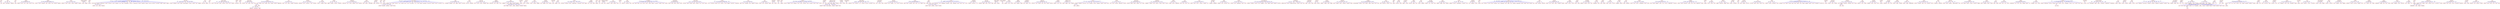 strict digraph  {
	baby	 [color=red,
		fontname=courier,
		shape=box];
	come	 [color=red,
		fontname=courier,
		shape=box];
	baby -> come	 [color=blue,
		xlabel=0.15];
	body	 [color=red,
		fontname=courier,
		shape=box];
	odour	 [color=red,
		fontname=courier,
		shape=box];
	body -> odour	 [color=blue,
		xlabel=0.05];
	unfortunately	 [color=red,
		fontname=courier,
		shape=box];
	body -> unfortunately	 [color=blue,
		xlabel=0.24];
	emanating	 [color=red,
		fontname=courier,
		shape=box];
	body -> emanating	 [color=blue,
		xlabel=0.05];
	pots	 [color=red,
		fontname=courier,
		shape=box];
	bring	 [color=red,
		fontname=courier,
		shape=box];
	pots -> bring	 [color=blue,
		xlabel=0.23];
	pandava	 [color=red,
		fontname=courier,
		shape=box];
	devoted	 [color=red,
		fontname=courier,
		shape=box];
	pandava -> devoted	 [color=blue,
		xlabel=0.05];
	service	 [color=red,
		fontname=courier,
		shape=box];
	pandava -> service	 [color=blue,
		xlabel=0.03];
	did	 [color=red,
		fontname=courier,
		shape=box];
	pandava -> did	 [color=blue,
		xlabel=0.05];
	young	 [color=red,
		fontname=courier,
		shape=box];
	pandava -> young	 [color=blue,
		xlabel=0.26];
	durvasa	 [color=red,
		fontname=courier,
		shape=box];
	pandava -> durvasa	 [color=blue,
		xlabel=0.06];
	boon	 [color=red,
		fontname=courier,
		shape=box];
	pandava -> boon	 [color=blue,
		xlabel=0.05];
	ambika	 [color=red,
		fontname=courier,
		shape=box];
	varanasi	 [color=red,
		fontname=courier,
		shape=box];
	ambika -> varanasi	 [color=blue,
		xlabel=0.07];
	brides	 [color=red,
		fontname=courier,
		shape=box];
	ambika -> brides	 [color=blue,
		xlabel=0.06];
	svayamvara	 [color=red,
		fontname=courier,
		shape=box];
	ambika -> svayamvara	 [color=blue,
		xlabel=0.08];
	amba	 [color=red,
		fontname=courier,
		shape=box];
	ambika -> amba	 [color=blue,
		xlabel=0.08];
	benares	 [color=red,
		fontname=courier,
		shape=box];
	ambika -> benares	 [color=blue,
		xlabel=0.07];
	went	 [color=red,
		fontname=courier,
		shape=box];
	ambika -> went	 [color=blue,
		xlabel=0.29];
	abducted	 [color=red,
		fontname=courier,
		shape=box];
	ambika -> abducted	 [color=blue,
		xlabel=0.06];
	daughters	 [color=red,
		fontname=courier,
		shape=box];
	ambika -> daughters	 [color=blue,
		xlabel=0.06];
	prince	 [color=red,
		fontname=courier,
		shape=box];
	dexterity	 [color=red,
		fontname=courier,
		shape=box];
	prince -> dexterity	 [color=blue,
		xlabel=0.32];
	prove	 [color=red,
		fontname=courier,
		shape=box];
	prince -> prove	 [color=blue,
		xlabel=0.07];
	contest	 [color=red,
		fontname=courier,
		shape=box];
	prince -> contest	 [color=blue,
		xlabel=0.1];
	refused	 [color=red,
		fontname=courier,
		shape=box];
	prince -> refused	 [color=blue,
		xlabel=0.12];
	eligible	 [color=red,
		fontname=courier,
		shape=box];
	prince -> eligible	 [color=blue,
		xlabel=0.07];
	combatant	 [color=red,
		fontname=courier,
		shape=box];
	prince -> combatant	 [color=blue,
		xlabel=0.09];
	"therefore abhimanyu"	 [color=red,
		fontname=courier,
		shape=box];
	heard	 [color=red,
		fontname=courier,
		shape=box];
	"therefore abhimanyu" -> heard	 [color=blue,
		xlabel=0.09];
	grasped	 [color=red,
		fontname=courier,
		shape=box];
	"therefore abhimanyu" -> grasped	 [color=blue,
		xlabel=0.34];
	widows	 [color=red,
		fontname=courier,
		shape=box];
	moreover	 [color=red,
		fontname=courier,
		shape=box];
	widows -> moreover	 [color=blue,
		xlabel=0.23];
	"road clear"	 [color=red,
		fontname=courier,
		shape=box];
	"script writer"	 [color=red,
		fontname=courier,
		shape=box];
	"road clear" -> "script writer"	 [color=blue,
		xlabel=0.23];
	actively	 [color=red,
		fontname=courier,
		shape=box];
	"road clear" -> actively	 [color=blue,
		xlabel=0.02];
	mahabharatha	 [color=red,
		fontname=courier,
		shape=box];
	"road clear" -> mahabharatha	 [color=blue,
		xlabel=0.01];
	script	 [color=red,
		fontname=courier,
		shape=box];
	"road clear" -> script	 [color=blue,
		xlabel=0.02];
	situations	 [color=red,
		fontname=courier,
		shape=box];
	"road clear" -> situations	 [color=blue,
		xlabel=0.02];
	writer	 [color=red,
		fontname=courier,
		shape=box];
	"road clear" -> writer	 [color=blue,
		xlabel=0.02];
	character	 [color=red,
		fontname=courier,
		shape=box];
	"road clear" -> character	 [color=blue,
		xlabel=0.02];
	also	 [color=red,
		fontname=courier,
		shape=box];
	"road clear" -> also	 [color=blue,
		xlabel=0.35];
	epic	 [color=red,
		fontname=courier,
		shape=box];
	"road clear" -> epic	 [color=blue,
		xlabel=0.02];
	participation	 [color=red,
		fontname=courier,
		shape=box];
	"road clear" -> participation	 [color=blue,
		xlabel=0.02];
	difficult	 [color=red,
		fontname=courier,
		shape=box];
	"road clear" -> difficult	 [color=blue,
		xlabel=0.02];
	vichitravirya	 [color=red,
		fontname=courier,
		shape=box];
	"road clear" -> vichitravirya	 [color=blue,
		xlabel=0.48];
	bhishna	 [color=red,
		fontname=courier,
		shape=box];
	"road clear" -> bhishna	 [color=blue,
		xlabel=0.02];
	important	 [color=red,
		fontname=courier,
		shape=box];
	"road clear" -> important	 [color=blue,
		xlabel=0.01];
	besides	 [color=red,
		fontname=courier,
		shape=box];
	"road clear" -> besides	 [color=blue,
		xlabel=0.01];
	"difficult situations"	 [color=red,
		fontname=courier,
		shape=box];
	"road clear" -> "difficult situations"	 [color=blue,
		xlabel=0.01];
	eliminated	 [color=red,
		fontname=courier,
		shape=box];
	"road clear" -> eliminated	 [color=blue,
		xlabel=0.01];
	needed	 [color=red,
		fontname=courier,
		shape=box];
	"road clear" -> needed	 [color=blue,
		xlabel=0.02];
	puranas	 [color=red,
		fontname=courier,
		shape=box];
	"road clear" -> puranas	 [color=blue,
		xlabel=0.02];
	attempt	 [color=red,
		fontname=courier,
		shape=box];
	"road clear" -> attempt	 [color=blue,
		xlabel=0.02];
	chances	 [color=red,
		fontname=courier,
		shape=box];
	actively -> chances	 [color=blue,
		xlabel=0.01];
	crown	 [color=red,
		fontname=courier,
		shape=box];
	actively -> crown	 [color=blue,
		xlabel=0.01];
	foiled	 [color=red,
		fontname=courier,
		shape=box];
	actively -> foiled	 [color=blue,
		xlabel=0.01];
	satyavati	 [color=red,
		fontname=courier,
		shape=box];
	actively -> satyavati	 [color=blue,
		xlabel=0.01];
	"yogic power"	 [color=red,
		fontname=courier,
		shape=box];
	secluded	 [color=red,
		fontname=courier,
		shape=box];
	"yogic power" -> secluded	 [color=blue,
		xlabel=0.02];
	conception	 [color=red,
		fontname=courier,
		shape=box];
	"yogic power" -> conception	 [color=blue,
		xlabel=0.02];
	whose	 [color=red,
		fontname=courier,
		shape=box];
	"yogic power" -> whose	 [color=blue,
		xlabel=0.35];
	island	 [color=red,
		fontname=courier,
		shape=box];
	"yogic power" -> island	 [color=blue,
		xlabel=0.02];
	"whose conception"	 [color=red,
		fontname=courier,
		shape=box];
	"yogic power" -> "whose conception"	 [color=blue,
		xlabel=0.03];
	privacy	 [color=red,
		fontname=courier,
		shape=box];
	"yogic power" -> privacy	 [color=blue,
		xlabel=0.02];
	created	 [color=red,
		fontname=courier,
		shape=box];
	"yogic power" -> created	 [color=blue,
		xlabel=0.01];
	fog	 [color=red,
		fontname=courier,
		shape=box];
	"yogic power" -> fog	 [color=blue,
		xlabel=0.02];
	happened	 [color=red,
		fontname=courier,
		shape=box];
	"yogic power" -> happened	 [color=blue,
		xlabel=0.01];
	age	 [color=red,
		fontname=courier,
		shape=box];
	"kali yuga"	 [color=red,
		fontname=courier,
		shape=box];
	age -> "kali yuga"	 [color=blue,
		xlabel=0.17];
	present	 [color=red,
		fontname=courier,
		shape=box];
	age -> present	 [color=blue,
		xlabel=0.18];
	save	 [color=red,
		fontname=courier,
		shape=box];
	ran	 [color=red,
		fontname=courier,
		shape=box];
	save -> ran	 [color=blue,
		xlabel=0.22];
	"ashvini kumaras"	 [color=red,
		fontname=courier,
		shape=box];
	nakula	 [color=red,
		fontname=courier,
		shape=box];
	"ashvini kumaras" -> nakula	 [color=blue,
		xlabel=0.18];
	"clever woman"	 [color=red,
		fontname=courier,
		shape=box];
	"ashvini kumaras" -> "clever woman"	 [color=blue,
		xlabel=0.22];
	clever	 [color=red,
		fontname=courier,
		shape=box];
	"ashvini kumaras" -> clever	 [color=blue,
		xlabel=0.06];
	resorted	 [color=red,
		fontname=courier,
		shape=box];
	"ashvini kumaras" -> resorted	 [color=blue,
		xlabel=0.16];
	stroke	 [color=red,
		fontname=courier,
		shape=box];
	"ashvini kumaras" -> stroke	 [color=blue,
		xlabel=0.16];
	twins	 [color=red,
		fontname=courier,
		shape=box];
	"ashvini kumaras" -> twins	 [color=blue,
		xlabel=0.49];
	sahadeva	 [color=red,
		fontname=courier,
		shape=box];
	"ashvini kumaras" -> sahadeva	 [color=blue,
		xlabel=0.49];
	nemesis	 [color=red,
		fontname=courier,
		shape=box];
	entertained	 [color=red,
		fontname=courier,
		shape=box];
	nemesis -> entertained	 [color=blue,
		xlabel=0.27];
	beauty	 [color=red,
		fontname=courier,
		shape=box];
	drew	 [color=red,
		fontname=courier,
		shape=box];
	beauty -> drew	 [color=blue,
		xlabel=0.23];
	"guilty person"	 [color=red,
		fontname=courier,
		shape=box];
	directed	 [color=red,
		fontname=courier,
		shape=box];
	"guilty person" -> directed	 [color=blue,
		xlabel=0.07];
	last	 [color=red,
		fontname=courier,
		shape=box];
	"guilty person" -> last	 [color=blue,
		xlabel=0.08];
	mainly	 [color=red,
		fontname=courier,
		shape=box];
	"guilty person" -> mainly	 [color=blue,
		xlabel=0.37];
	years	 [color=red,
		fontname=courier,
		shape=box];
	"guilty person" -> years	 [color=blue,
		xlabel=0.07];
	live	 [color=red,
		fontname=courier,
		shape=box];
	"guilty person" -> live	 [color=blue,
		xlabel=0.33];
	poverty	 [color=red,
		fontname=courier,
		shape=box];
	even	 [color=red,
		fontname=courier,
		shape=box];
	poverty -> even	 [color=blue,
		xlabel=0.18];
	quoted	 [color=red,
		fontname=courier,
		shape=box];
	poverty -> quoted	 [color=blue,
		xlabel=0.02];
	nature	 [color=red,
		fontname=courier,
		shape=box];
	poverty -> nature	 [color=blue,
		xlabel=0.27];
	famine	 [color=red,
		fontname=courier,
		shape=box];
	poverty -> famine	 [color=blue,
		xlabel=0.31];
	moral	 [color=red,
		fontname=courier,
		shape=box];
	poverty -> moral	 [color=blue,
		xlabel=0.33];
	drought	 [color=red,
		fontname=courier,
		shape=box];
	poverty -> drought	 [color=blue,
		xlabel=0.34];
	rebelled	 [color=red,
		fontname=courier,
		shape=box];
	poverty -> rebelled	 [color=blue,
		xlabel=0.32];
	degeneration	 [color=red,
		fontname=courier,
		shape=box];
	poverty -> degeneration	 [color=blue,
		xlabel=0.32];
	reputed	 [color=red,
		fontname=courier,
		shape=box];
	even -> reputed	 [color=blue,
		xlabel=0.01];
	today	 [color=red,
		fontname=courier,
		shape=box];
	even -> today	 [color=blue,
		xlabel=0.11];
	generosity	 [color=red,
		fontname=courier,
		shape=box];
	reputed -> generosity	 [color=blue,
		xlabel=0.07];
	philanthropy	 [color=red,
		fontname=courier,
		shape=box];
	reputed -> philanthropy	 [color=blue,
		xlabel=0.07];
	model	 [color=red,
		fontname=courier,
		shape=box];
	reputed -> model	 [color=blue,
		xlabel=0.06];
	bull	 [color=red,
		fontname=courier,
		shape=box];
	piety	 [color=red,
		fontname=courier,
		shape=box];
	bull -> piety	 [color=blue,
		xlabel=0.12];
	leg	 [color=red,
		fontname=courier,
		shape=box];
	bull -> leg	 [color=blue,
		xlabel=0.14];
	starts	 [color=red,
		fontname=courier,
		shape=box];
	bull -> starts	 [color=blue,
		xlabel=0.03];
	crippled	 [color=red,
		fontname=courier,
		shape=box];
	bull -> crippled	 [color=blue,
		xlabel=0.37];
	personified	 [color=red,
		fontname=courier,
		shape=box];
	bull -> personified	 [color=blue,
		xlabel=0.12];
	technique	 [color=red,
		fontname=courier,
		shape=box];
	explaining	 [color=red,
		fontname=courier,
		shape=box];
	technique -> explaining	 [color=blue,
		xlabel=0.09];
	sister	 [color=red,
		fontname=courier,
		shape=box];
	technique -> sister	 [color=blue,
		xlabel=0.11];
	"'mother\x92s'"	 [color=red,
		fontname=courier,
		shape=box];
	technique -> "'mother\x92s'"	 [color=blue,
		xlabel=0.11];
	womb	 [color=red,
		fontname=courier,
		shape=box];
	technique -> womb	 [color=blue,
		xlabel=0.35];
	confusing	 [color=red,
		fontname=courier,
		shape=box];
	technique -> confusing	 [color=blue,
		xlabel=0.09];
	salva	 [color=red,
		fontname=courier,
		shape=box];
	"'man\x92s'"	 [color=red,
		fontname=courier,
		shape=box];
	salva -> "'man\x92s'"	 [color=blue,
		xlabel=0.08];
	rejected	 [color=red,
		fontname=courier,
		shape=box];
	salva -> rejected	 [color=blue,
		xlabel=0.29];
	ground	 [color=red,
		fontname=courier,
		shape=box];
	salva -> ground	 [color=blue,
		xlabel=0.06];
	whisked	 [color=red,
		fontname=courier,
		shape=box];
	engage	 [color=red,
		fontname=courier,
		shape=box];
	whisked -> engage	 [color=blue,
		xlabel=0.26];
	cunningly	 [color=red,
		fontname=courier,
		shape=box];
	whisked -> cunningly	 [color=blue,
		xlabel=0.07];
	encounter	 [color=red,
		fontname=courier,
		shape=box];
	whisked -> encounter	 [color=blue,
		xlabel=0.07];
	definitely	 [color=red,
		fontname=courier,
		shape=box];
	whisked -> definitely	 [color=blue,
		xlabel=0.04];
	yudhishthira	 [color=red,
		fontname=courier,
		shape=box];
	chakravyuha	 [color=red,
		fontname=courier,
		shape=box];
	yudhishthira -> chakravyuha	 [color=blue,
		xlabel=0.13];
	boy	 [color=red,
		fontname=courier,
		shape=box];
	yudhishthira -> boy	 [color=blue,
		xlabel=0.11];
	rescue	 [color=red,
		fontname=courier,
		shape=box];
	yudhishthira -> rescue	 [color=blue,
		xlabel=0.1];
	inspired	 [color=red,
		fontname=courier,
		shape=box];
	yudhishthira -> inspired	 [color=blue,
		xlabel=0.08];
	front	 [color=red,
		fontname=courier,
		shape=box];
	yudhishthira -> front	 [color=blue,
		xlabel=0.09];
	assurance	 [color=red,
		fontname=courier,
		shape=box];
	yudhishthira -> assurance	 [color=blue,
		xlabel=0.36];
	yaksha	 [color=red,
		fontname=courier,
		shape=box];
	faced	 [color=red,
		fontname=courier,
		shape=box];
	yaksha -> faced	 [color=blue,
		xlabel=0.26];
	bravely	 [color=red,
		fontname=courier,
		shape=box];
	yaksha -> bravely	 [color=blue,
		xlabel=0.06];
	interchanged	 [color=red,
		fontname=courier,
		shape=box];
	yaksha -> interchanged	 [color=blue,
		xlabel=0.06];
	shikhandi	 [color=red,
		fontname=courier,
		shape=box];
	sight	 [color=red,
		fontname=courier,
		shape=box];
	shikhandi -> sight	 [color=blue,
		xlabel=0.08];
	identified	 [color=red,
		fontname=courier,
		shape=box];
	shikhandi -> identified	 [color=blue,
		xlabel=0.31];
	birth	 [color=red,
		fontname=courier,
		shape=box];
	term	 [color=red,
		fontname=courier,
		shape=box];
	birth -> term	 [color=blue,
		xlabel=0.23];
	house	 [color=red,
		fontname=courier,
		shape=box];
	valorous	 [color=red,
		fontname=courier,
		shape=box];
	house -> valorous	 [color=blue,
		xlabel=0.24];
	"rishi saradvan"	 [color=red,
		fontname=courier,
		shape=box];
	bathing	 [color=red,
		fontname=courier,
		shape=box];
	"rishi saradvan" -> bathing	 [color=blue,
		xlabel=0.42];
	one	 [color=red,
		fontname=courier,
		shape=box];
	"rishi saradvan" -> one	 [color=blue,
		xlabel=0.03];
	names	 [color=red,
		fontname=courier,
		shape=box];
	"rishi saradvan" -> names	 [color=blue,
		xlabel=0.11];
	kauravas	 [color=red,
		fontname=courier,
		shape=box];
	"rishi saradvan" -> kauravas	 [color=blue,
		xlabel=0.16];
	yet	 [color=red,
		fontname=courier,
		shape=box];
	"rishi saradvan" -> yet	 [color=blue,
		xlabel=0.07];
	assumed	 [color=red,
		fontname=courier,
		shape=box];
	"rishi saradvan" -> assumed	 [color=blue,
		xlabel=0.08];
	mark	 [color=red,
		fontname=courier,
		shape=box];
	"rishi saradvan" -> mark	 [color=blue,
		xlabel=0.1];
	rivals	 [color=red,
		fontname=courier,
		shape=box];
	"rishi saradvan" -> rivals	 [color=blue,
		xlabel=0.11];
	"kuru dynasty"	 [color=red,
		fontname=courier,
		shape=box];
	"rishi saradvan" -> "kuru dynasty"	 [color=blue,
		xlabel=0.08];
	war	 [color=red,
		fontname=courier,
		shape=box];
	"rishi saradvan" -> war	 [color=blue,
		xlabel=0.14];
	tried	 [color=red,
		fontname=courier,
		shape=box];
	"rishi saradvan" -> tried	 [color=blue,
		xlabel=0.09];
	apsara	 [color=red,
		fontname=courier,
		shape=box];
	"rishi saradvan" -> apsara	 [color=blue,
		xlabel=0.13];
	descendents	 [color=red,
		fontname=courier,
		shape=box];
	"rishi saradvan" -> descendents	 [color=blue,
		xlabel=0.11];
	distinction	 [color=red,
		fontname=courier,
		shape=box];
	"rishi saradvan" -> distinction	 [color=blue,
		xlabel=0.1];
	dynasty	 [color=red,
		fontname=courier,
		shape=box];
	"rishi saradvan" -> dynasty	 [color=blue,
		xlabel=0.51];
	entice	 [color=red,
		fontname=courier,
		shape=box];
	"rishi saradvan" -> entice	 [color=blue,
		xlabel=0.12];
	kurukshetra	 [color=red,
		fontname=courier,
		shape=box];
	"rishi saradvan" -> kurukshetra	 [color=blue,
		xlabel=0.14];
	kuru	 [color=red,
		fontname=courier,
		shape=box];
	"rishi saradvan" -> kuru	 [color=blue,
		xlabel=0.12];
	creation	 [color=red,
		fontname=courier,
		shape=box];
	bathing -> creation	 [color=blue,
		xlabel=0.01];
	expressed	 [color=red,
		fontname=courier,
		shape=box];
	bathing -> expressed	 [color=blue,
		xlabel=0.01];
	understand	 [color=red,
		fontname=courier,
		shape=box];
	bathing -> understand	 [color=blue,
		xlabel=0.01];
	rowing	 [color=red,
		fontname=courier,
		shape=box];
	bathing -> rowing	 [color=blue,
		xlabel=0.01];
	history	 [color=red,
		fontname=courier,
		shape=box];
	bathing -> history	 [color=blue,
		xlabel=0.01];
	date	 [color=red,
		fontname=courier,
		shape=box];
	stipulated	 [color=red,
		fontname=courier,
		shape=box];
	date -> stipulated	 [color=blue,
		xlabel=0.28];
	extending	 [color=red,
		fontname=courier,
		shape=box];
	date -> extending	 [color=blue,
		xlabel=0.26];
	much	 [color=red,
		fontname=courier,
		shape=box];
	date -> much	 [color=blue,
		xlabel=0.15];
	happen	 [color=red,
		fontname=courier,
		shape=box];
	date -> happen	 [color=blue,
		xlabel=0.33];
	beyond	 [color=red,
		fontname=courier,
		shape=box];
	date -> beyond	 [color=blue,
		xlabel=0.17];
	frustrated	 [color=red,
		fontname=courier,
		shape=box];
	date -> frustrated	 [color=blue,
		xlabel=0.28];
	shiva	 [color=red,
		fontname=courier,
		shape=box];
	sacrifice	 [color=red,
		fontname=courier,
		shape=box];
	shiva -> sacrifice	 [color=blue,
		xlabel=0.08];
	propitiate	 [color=red,
		fontname=courier,
		shape=box];
	shiva -> propitiate	 [color=blue,
		xlabel=0.31];
	"satya yuga"	 [color=red,
		fontname=courier,
		shape=box];
	trace	 [color=red,
		fontname=courier,
		shape=box];
	"satya yuga" -> trace	 [color=blue,
		xlabel=0.12];
	virtues	 [color=red,
		fontname=courier,
		shape=box];
	"satya yuga" -> virtues	 [color=blue,
		xlabel=0.41];
	without	 [color=red,
		fontname=courier,
		shape=box];
	"satya yuga" -> without	 [color=blue,
		xlabel=0.08];
	pervaded	 [color=red,
		fontname=courier,
		shape=box];
	"satya yuga" -> pervaded	 [color=blue,
		xlabel=0.12];
	alone	 [color=red,
		fontname=courier,
		shape=box];
	"satya yuga" -> alone	 [color=blue,
		xlabel=0.08];
	pandavas	 [color=red,
		fontname=courier,
		shape=box];
	benevolence	 [color=red,
		fontname=courier,
		shape=box];
	pandavas -> benevolence	 [color=blue,
		xlabel=0.35];
	lost	 [color=red,
		fontname=courier,
		shape=box];
	pandavas -> lost	 [color=blue,
		xlabel=0.09];
	family	 [color=red,
		fontname=courier,
		shape=box];
	pandavas -> family	 [color=blue,
		xlabel=0.08];
	scion	 [color=red,
		fontname=courier,
		shape=box];
	pandavas -> scion	 [color=blue,
		xlabel=0.09];
	maid	 [color=red,
		fontname=courier,
		shape=box];
	suggestion	 [color=red,
		fontname=courier,
		shape=box];
	maid -> suggestion	 [color=blue,
		xlabel=0.06];
	servant	 [color=red,
		fontname=courier,
		shape=box];
	maid -> servant	 [color=blue,
		xlabel=0.06];
	posing	 [color=red,
		fontname=courier,
		shape=box];
	maid -> posing	 [color=blue,
		xlabel=0.05];
	instead	 [color=red,
		fontname=courier,
		shape=box];
	maid -> instead	 [color=blue,
		xlabel=0.03];
	agreeable	 [color=red,
		fontname=courier,
		shape=box];
	maid -> agreeable	 [color=blue,
		xlabel=0.25];
	track	 [color=red,
		fontname=courier,
		shape=box];
	instead -> track	 [color=blue,
		xlabel=0.02];
	beaten	 [color=red,
		fontname=courier,
		shape=box];
	instead -> beaten	 [color=blue,
		xlabel=0.02];
	novelty	 [color=red,
		fontname=courier,
		shape=box];
	instead -> novelty	 [color=blue,
		xlabel=0.02];
	volumes	 [color=red,
		fontname=courier,
		shape=box];
	instead -> volumes	 [color=blue,
		xlabel=0.02];
	greatness	 [color=red,
		fontname=courier,
		shape=box];
	instead -> greatness	 [color=blue,
		xlabel=0.02];
	following	 [color=red,
		fontname=courier,
		shape=box];
	instead -> following	 [color=blue,
		xlabel=0.11];
	speaking	 [color=red,
		fontname=courier,
		shape=box];
	instead -> speaking	 [color=blue,
		xlabel=0.02];
	convention	 [color=red,
		fontname=courier,
		shape=box];
	soldier	 [color=red,
		fontname=courier,
		shape=box];
	convention -> soldier	 [color=blue,
		xlabel=0.23];
	"son born"	 [color=red,
		fontname=courier,
		shape=box];
	anoint	 [color=red,
		fontname=courier,
		shape=box];
	"son born" -> anoint	 [color=blue,
		xlabel=0.39];
	"'girl\x92s'"	 [color=red,
		fontname=courier,
		shape=box];
	"son born" -> "'girl\x92s'"	 [color=blue,
		xlabel=0.12];
	earth	 [color=red,
		fontname=courier,
		shape=box];
	advent	 [color=red,
		fontname=courier,
		shape=box];
	earth -> advent	 [color=blue,
		xlabel=0.07];
	infested	 [color=red,
		fontname=courier,
		shape=box];
	earth -> infested	 [color=blue,
		xlabel=0.29];
	epidemic	 [color=red,
		fontname=courier,
		shape=box];
	earth -> epidemic	 [color=blue,
		xlabel=0.07];
	fisherman	 [color=red,
		fontname=courier,
		shape=box];
	girl	 [color=red,
		fontname=courier,
		shape=box];
	fisherman -> girl	 [color=blue,
		xlabel=0.37];
	adopted	 [color=red,
		fontname=courier,
		shape=box];
	fisherman -> adopted	 [color=blue,
		xlabel=0.31];
	sent	 [color=red,
		fontname=courier,
		shape=box];
	fisherman -> sent	 [color=blue,
		xlabel=0.37];
	carried	 [color=red,
		fontname=courier,
		shape=box];
	fisherman -> carried	 [color=blue,
		xlabel=0.34];
	undisturbed	 [color=red,
		fontname=courier,
		shape=box];
	remain	 [color=red,
		fontname=courier,
		shape=box];
	undisturbed -> remain	 [color=blue,
		xlabel=0.2];
	none	 [color=red,
		fontname=courier,
		shape=box];
	appears	 [color=red,
		fontname=courier,
		shape=box];
	none -> appears	 [color=blue,
		xlabel=0.27];
	calf	 [color=red,
		fontname=courier,
		shape=box];
	none -> calf	 [color=blue,
		xlabel=0.07];
	chakra	 [color=red,
		fontname=courier,
		shape=box];
	sudarshana	 [color=red,
		fontname=courier,
		shape=box];
	chakra -> sudarshana	 [color=blue,
		xlabel=0.08];
	unfailing	 [color=red,
		fontname=courier,
		shape=box];
	chakra -> unfailing	 [color=blue,
		xlabel=0.29];
	darted	 [color=red,
		fontname=courier,
		shape=box];
	chakra -> darted	 [color=blue,
		xlabel=0.06];
	"'abhimanyu\x92s'"	 [color=red,
		fontname=courier,
		shape=box];
	chakra -> "'abhimanyu\x92s'"	 [color=blue,
		xlabel=0.08];
	ashvatthama	 [color=red,
		fontname=courier,
		shape=box];
	chakra -> ashvatthama	 [color=blue,
		xlabel=0.09];
	saved	 [color=red,
		fontname=courier,
		shape=box];
	chakra -> saved	 [color=blue,
		xlabel=0.07];
	weapon	 [color=red,
		fontname=courier,
		shape=box];
	chakra -> weapon	 [color=blue,
		xlabel=0.06];
	"'\x93see'"	 [color=red,
		fontname=courier,
		shape=box];
	fury	 [color=red,
		fontname=courier,
		shape=box];
	"'\x93see'" -> fury	 [color=blue,
		xlabel=0.32];
	upon	 [color=red,
		fontname=courier,
		shape=box];
	"'\x93see'" -> upon	 [color=blue,
		xlabel=0.29];
	borne	 [color=red,
		fontname=courier,
		shape=box];
	"'\x93see'" -> borne	 [color=blue,
		xlabel=0.31];
	kripi	 [color=red,
		fontname=courier,
		shape=box];
	brought	 [color=red,
		fontname=courier,
		shape=box];
	kripi -> brought	 [color=blue,
		xlabel=0.12];
	marry	 [color=red,
		fontname=courier,
		shape=box];
	man	 [color=red,
		fontname=courier,
		shape=box];
	marry -> man	 [color=blue,
		xlabel=0.26];
	"legitimate successor"	 [color=red,
		fontname=courier,
		shape=box];
	dear	 [color=red,
		fontname=courier,
		shape=box];
	"legitimate successor" -> dear	 [color=blue,
		xlabel=0.03];
	enter	 [color=red,
		fontname=courier,
		shape=box];
	"legitimate successor" -> enter	 [color=blue,
		xlabel=0.43];
	hurt	 [color=red,
		fontname=courier,
		shape=box];
	seriously	 [color=red,
		fontname=courier,
		shape=box];
	hurt -> seriously	 [color=blue,
		xlabel=0.18];
	unable	 [color=red,
		fontname=courier,
		shape=box];
	hurt -> unable	 [color=blue,
		xlabel=0.03];
	enemies	 [color=red,
		fontname=courier,
		shape=box];
	hurt -> enemies	 [color=blue,
		xlabel=0.03];
	free	 [color=red,
		fontname=courier,
		shape=box];
	hurt -> free	 [color=blue,
		xlabel=0.02];
	bhishma	 [color=red,
		fontname=courier,
		shape=box];
	win	 [color=red,
		fontname=courier,
		shape=box];
	bhishma -> win	 [color=blue,
		xlabel=0.3];
	woman	 [color=red,
		fontname=courier,
		shape=box];
	beautiful	 [color=red,
		fontname=courier,
		shape=box];
	woman -> beautiful	 [color=blue,
		xlabel=0.05];
	strolling	 [color=red,
		fontname=courier,
		shape=box];
	woman -> strolling	 [color=blue,
		xlabel=0.28];
	banks	 [color=red,
		fontname=courier,
		shape=box];
	woman -> banks	 [color=blue,
		xlabel=0.06];
	duryodhana	 [color=red,
		fontname=courier,
		shape=box];
	bait	 [color=red,
		fontname=courier,
		shape=box];
	duryodhana -> bait	 [color=blue,
		xlabel=0.07];
	anga	 [color=red,
		fontname=courier,
		shape=box];
	duryodhana -> anga	 [color=blue,
		xlabel=0.08];
	power	 [color=red,
		fontname=courier,
		shape=box];
	duryodhana -> power	 [color=blue,
		xlabel=0.06];
	self	 [color=red,
		fontname=courier,
		shape=box];
	duryodhana -> self	 [color=blue,
		xlabel=0.05];
	within	 [color=red,
		fontname=courier,
		shape=box];
	duryodhana -> within	 [color=blue,
		xlabel=0.05];
	favour	 [color=red,
		fontname=courier,
		shape=box];
	duryodhana -> favour	 [color=blue,
		xlabel=0.3];
	sealed	 [color=red,
		fontname=courier,
		shape=box];
	duryodhana -> sealed	 [color=blue,
		xlabel=0.06];
	making	 [color=red,
		fontname=courier,
		shape=box];
	duryodhana -> making	 [color=blue,
		xlabel=0.04];
	"'karna\x92s'"	 [color=red,
		fontname=courier,
		shape=box];
	duryodhana -> "'karna\x92s'"	 [color=blue,
		xlabel=0.08];
	support	 [color=red,
		fontname=courier,
		shape=box];
	duryodhana -> support	 [color=blue,
		xlabel=0.07];
	best	 [color=red,
		fontname=courier,
		shape=box];
	duryodhana -> best	 [color=blue,
		xlabel=0.03];
	cunning	 [color=red,
		fontname=courier,
		shape=box];
	duryodhana -> cunning	 [color=blue,
		xlabel=0.05];
	dhritharashtra	 [color=red,
		fontname=courier,
		shape=box];
	throne	 [color=red,
		fontname=courier,
		shape=box];
	dhritharashtra -> throne	 [color=blue,
		xlabel=0.09];
	right	 [color=red,
		fontname=courier,
		shape=box];
	dhritharashtra -> right	 [color=blue,
		xlabel=0.04];
	eldest	 [color=red,
		fontname=courier,
		shape=box];
	dhritharashtra -> eldest	 [color=blue,
		xlabel=0.08];
	become	 [color=red,
		fontname=courier,
		shape=box];
	dhritharashtra -> become	 [color=blue,
		xlabel=0.05];
	wanted	 [color=red,
		fontname=courier,
		shape=box];
	dhritharashtra -> wanted	 [color=blue,
		xlabel=0.34];
	"chariot wheel"	 [color=red,
		fontname=courier,
		shape=box];
	charioteer	 [color=red,
		fontname=courier,
		shape=box];
	"chariot wheel" -> charioteer	 [color=blue,
		xlabel=0.44];
	good	 [color=red,
		fontname=courier,
		shape=box];
	"chariot wheel" -> good	 [color=blue,
		xlabel=0.1];
	wounded	 [color=red,
		fontname=courier,
		shape=box];
	"chariot wheel" -> wounded	 [color=blue,
		xlabel=0.17];
	merits	 [color=red,
		fontname=courier,
		shape=box];
	"chariot wheel" -> merits	 [color=blue,
		xlabel=0.13];
	brahmana	 [color=red,
		fontname=courier,
		shape=box];
	"chariot wheel" -> brahmana	 [color=blue,
		xlabel=0.22];
	act	 [color=red,
		fontname=courier,
		shape=box];
	"chariot wheel" -> act	 [color=blue,
		xlabel=0.13];
	lying	 [color=red,
		fontname=courier,
		shape=box];
	"chariot wheel" -> lying	 [color=blue,
		xlabel=0.15];
	charity	 [color=red,
		fontname=courier,
		shape=box];
	"chariot wheel" -> charity	 [color=blue,
		xlabel=0.41];
	krishna	 [color=red,
		fontname=courier,
		shape=box];
	third	 [color=red,
		fontname=courier,
		shape=box];
	krishna -> third	 [color=blue,
		xlabel=0.29];
	considered	 [color=red,
		fontname=courier,
		shape=box];
	krishna -> considered	 [color=blue,
		xlabel=0.04];
	blessed	 [color=red,
		fontname=courier,
		shape=box];
	krishna -> blessed	 [color=blue,
		xlabel=0.05];
	evil	 [color=red,
		fontname=courier,
		shape=box];
	krishna -> evil	 [color=blue,
		xlabel=0.06];
	maintain	 [color=red,
		fontname=courier,
		shape=box];
	krishna -> maintain	 [color=blue,
		xlabel=0.04];
	virtue	 [color=red,
		fontname=courier,
		shape=box];
	krishna -> virtue	 [color=blue,
		xlabel=0.05];
	dvapara	 [color=red,
		fontname=courier,
		shape=box];
	krishna -> dvapara	 [color=blue,
		xlabel=0.06];
	"'devaki\x92s'"	 [color=red,
		fontname=courier,
		shape=box];
	krishna -> "'devaki\x92s'"	 [color=blue,
		xlabel=0.06];
	equilibrium	 [color=red,
		fontname=courier,
		shape=box];
	krishna -> equilibrium	 [color=blue,
		xlabel=0.05];
	kali	 [color=red,
		fontname=courier,
		shape=box];
	made	 [color=red,
		fontname=courier,
		shape=box];
	kali -> made	 [color=blue,
		xlabel=0.27];
	dens	 [color=red,
		fontname=courier,
		shape=box];
	kali -> dens	 [color=blue,
		xlabel=0.42];
	vanquished	 [color=red,
		fontname=courier,
		shape=box];
	kali -> vanquished	 [color=blue,
		xlabel=0.46];
	pubs	 [color=red,
		fontname=courier,
		shape=box];
	kali -> pubs	 [color=blue,
		xlabel=0.42];
	gambling	 [color=red,
		fontname=courier,
		shape=box];
	kali -> gambling	 [color=blue,
		xlabel=0.38];
	drinking	 [color=red,
		fontname=courier,
		shape=box];
	kali -> drinking	 [color=blue,
		xlabel=0.38];
	mass	 [color=red,
		fontname=courier,
		shape=box];
	divided	 [color=red,
		fontname=courier,
		shape=box];
	mass -> divided	 [color=blue,
		xlabel=0.3];
	flesh	 [color=red,
		fontname=courier,
		shape=box];
	mass -> flesh	 [color=blue,
		xlabel=0.09];
	sprinkled	 [color=red,
		fontname=courier,
		shape=box];
	mass -> sprinkled	 [color=blue,
		xlabel=0.08];
	pieces	 [color=red,
		fontname=courier,
		shape=box];
	mass -> pieces	 [color=blue,
		xlabel=0.09];
	undesirable	 [color=red,
		fontname=courier,
		shape=box];
	head	 [color=red,
		fontname=courier,
		shape=box];
	undesirable -> head	 [color=blue,
		xlabel=0.14];
	immoral	 [color=red,
		fontname=courier,
		shape=box];
	undesirable -> immoral	 [color=blue,
		xlabel=0.18];
	lethargy	 [color=red,
		fontname=courier,
		shape=box];
	order	 [color=red,
		fontname=courier,
		shape=box];
	lethargy -> order	 [color=blue,
		xlabel=0.2];
	guise	 [color=red,
		fontname=courier,
		shape=box];
	whipped	 [color=red,
		fontname=courier,
		shape=box];
	guise -> whipped	 [color=blue,
		xlabel=0.27];
	brothers	 [color=red,
		fontname=courier,
		shape=box];
	narration	 [color=red,
		fontname=courier,
		shape=box];
	brothers -> narration	 [color=blue,
		xlabel=0.08];
	penance	 [color=red,
		fontname=courier,
		shape=box];
	brothers -> penance	 [color=blue,
		xlabel=0.07];
	north	 [color=red,
		fontname=courier,
		shape=box];
	brothers -> north	 [color=blue,
		xlabel=0.06];
	allegoric	 [color=red,
		fontname=courier,
		shape=box];
	brothers -> allegoric	 [color=blue,
		xlabel=0.07];
	lotus	 [color=red,
		fontname=courier,
		shape=box];
	brothers -> lotus	 [color=blue,
		xlabel=0.06];
	safe	 [color=red,
		fontname=courier,
		shape=box];
	brothers -> safe	 [color=blue,
		xlabel=0.07];
	introduces	 [color=red,
		fontname=courier,
		shape=box];
	brothers -> introduces	 [color=blue,
		xlabel=0.07];
	feet	 [color=red,
		fontname=courier,
		shape=box];
	brothers -> feet	 [color=blue,
		xlabel=0.07];
	confident	 [color=red,
		fontname=courier,
		shape=box];
	brothers -> confident	 [color=blue,
		xlabel=0.08];
	attain	 [color=red,
		fontname=courier,
		shape=box];
	brothers -> attain	 [color=blue,
		xlabel=0.29];
	hands	 [color=red,
		fontname=courier,
		shape=box];
	brothers -> hands	 [color=blue,
		xlabel=0.08];
	retired	 [color=red,
		fontname=courier,
		shape=box];
	brothers -> retired	 [color=blue,
		xlabel=0.06];
	falsehood	 [color=red,
		fontname=courier,
		shape=box];
	said	 [color=red,
		fontname=courier,
		shape=box];
	falsehood -> said	 [color=blue,
		xlabel=0.12];
	told	 [color=red,
		fontname=courier,
		shape=box];
	falsehood -> told	 [color=blue,
		xlabel=0.01];
	"pungent fish smell"	 [color=red,
		fontname=courier,
		shape=box];
	sweet	 [color=red,
		fontname=courier,
		shape=box];
	"pungent fish smell" -> sweet	 [color=blue,
		xlabel=0.02];
	sage	 [color=red,
		fontname=courier,
		shape=box];
	"pungent fish smell" -> sage	 [color=blue,
		xlabel=0.47];
	spread	 [color=red,
		fontname=courier,
		shape=box];
	"pungent fish smell" -> spread	 [color=blue,
		xlabel=0.45];
	fragrance	 [color=red,
		fontname=courier,
		shape=box];
	"pungent fish smell" -> fragrance	 [color=blue,
		xlabel=0.45];
	distance	 [color=red,
		fontname=courier,
		shape=box];
	sage -> distance	 [color=blue,
		xlabel=0.01];
	yojana	 [color=red,
		fontname=courier,
		shape=box];
	sage -> yojana	 [color=blue,
		xlabel=0.01];
	"sweet fragrance"	 [color=red,
		fontname=courier,
		shape=box];
	sage -> "sweet fragrance"	 [color=blue,
		xlabel=0.01];
	replaced	 [color=red,
		fontname=courier,
		shape=box];
	sage -> replaced	 [color=blue,
		xlabel=0.01];
	pungent	 [color=red,
		fontname=courier,
		shape=box];
	sage -> pungent	 [color=blue,
		xlabel=0.01];
	smell	 [color=red,
		fontname=courier,
		shape=box];
	sage -> smell	 [color=blue,
		xlabel=0.01];
	knowledge	 [color=red,
		fontname=courier,
		shape=box];
	braved	 [color=red,
		fontname=courier,
		shape=box];
	knowledge -> braved	 [color=blue,
		xlabel=0.3];
	limited	 [color=red,
		fontname=courier,
		shape=box];
	knowledge -> limited	 [color=blue,
		xlabel=0.26];
	"'fisherman\x92s'"	 [color=red,
		fontname=courier,
		shape=box];
	grew	 [color=red,
		fontname=courier,
		shape=box];
	"'fisherman\x92s'" -> grew	 [color=blue,
		xlabel=0.36];
	"ardent devotee"	 [color=red,
		fontname=courier,
		shape=box];
	embodiment	 [color=red,
		fontname=courier,
		shape=box];
	"ardent devotee" -> embodiment	 [color=blue,
		xlabel=0.05];
	hari	 [color=red,
		fontname=courier,
		shape=box];
	"ardent devotee" -> hari	 [color=blue,
		xlabel=0.05];
	establish	 [color=red,
		fontname=courier,
		shape=box];
	"ardent devotee" -> establish	 [color=blue,
		xlabel=0.04];
	sri	 [color=red,
		fontname=courier,
		shape=box];
	"ardent devotee" -> sri	 [color=blue,
		xlabel=0.04];
	striving	 [color=red,
		fontname=courier,
		shape=box];
	"ardent devotee" -> striving	 [color=blue,
		xlabel=0.05];
	"sri hari"	 [color=red,
		fontname=courier,
		shape=box];
	"ardent devotee" -> "sri hari"	 [color=blue,
		xlabel=0.08];
	vishnudatta	 [color=red,
		fontname=courier,
		shape=box];
	"ardent devotee" -> vishnudatta	 [color=blue,
		xlabel=0.06];
	ever	 [color=red,
		fontname=courier,
		shape=box];
	"ardent devotee" -> ever	 [color=blue,
		xlabel=0.29];
	"'satyavati\x92s'"	 [color=red,
		fontname=courier,
		shape=box];
	fate	 [color=red,
		fontname=courier,
		shape=box];
	"'satyavati\x92s'" -> fate	 [color=blue,
		xlabel=0.37];
	success	 [color=red,
		fontname=courier,
		shape=box];
	"'satyavati\x92s'" -> success	 [color=blue,
		xlabel=0.34];
	plans	 [color=red,
		fontname=courier,
		shape=box];
	"'satyavati\x92s'" -> plans	 [color=blue,
		xlabel=0.31];
	devavrata	 [color=red,
		fontname=courier,
		shape=box];
	declared	 [color=red,
		fontname=courier,
		shape=box];
	devavrata -> declared	 [color=blue,
		xlabel=0.12];
	would	 [color=red,
		fontname=courier,
		shape=box];
	devavrata -> would	 [color=blue,
		xlabel=0.09];
	celibacy	 [color=red,
		fontname=courier,
		shape=box];
	devavrata -> celibacy	 [color=blue,
		xlabel=0.12];
	vow	 [color=red,
		fontname=courier,
		shape=box];
	devavrata -> vow	 [color=blue,
		xlabel=0.37];
	hurdle	 [color=red,
		fontname=courier,
		shape=box];
	devavrata -> hurdle	 [color=blue,
		xlabel=0.12];
	eliminate	 [color=red,
		fontname=courier,
		shape=box];
	devavrata -> eliminate	 [color=blue,
		xlabel=0.12];
	human	 [color=red,
		fontname=courier,
		shape=box];
	among	 [color=red,
		fontname=courier,
		shape=box];
	human -> among	 [color=blue,
		xlabel=0.05];
	pairs	 [color=red,
		fontname=courier,
		shape=box];
	human -> pairs	 [color=blue,
		xlabel=0.31];
	extended	 [color=red,
		fontname=courier,
		shape=box];
	human -> extended	 [color=blue,
		xlabel=0.09];
	knees	 [color=red,
		fontname=courier,
		shape=box];
	human -> knees	 [color=blue,
		xlabel=0.09];
	arms	 [color=red,
		fontname=courier,
		shape=box];
	human -> arms	 [color=blue,
		xlabel=0.07];
	two	 [color=red,
		fontname=courier,
		shape=box];
	human -> two	 [color=blue,
		xlabel=0.06];
	beings	 [color=red,
		fontname=courier,
		shape=box];
	human -> beings	 [color=blue,
		xlabel=0.09];
	known	 [color=red,
		fontname=courier,
		shape=box];
	human -> known	 [color=blue,
		xlabel=0.1];
	fault	 [color=red,
		fontname=courier,
		shape=box];
	enough	 [color=red,
		fontname=courier,
		shape=box];
	fault -> enough	 [color=blue,
		xlabel=0.13];
	bold	 [color=red,
		fontname=courier,
		shape=box];
	fault -> bold	 [color=blue,
		xlabel=0.23];
	uttara	 [color=red,
		fontname=courier,
		shape=box];
	struck	 [color=red,
		fontname=courier,
		shape=box];
	uttara -> struck	 [color=blue,
		xlabel=0.02];
	favourable	 [color=red,
		fontname=courier,
		shape=box];
	uttara -> favourable	 [color=blue,
		xlabel=0.08];
	soon	 [color=red,
		fontname=courier,
		shape=box];
	uttara -> soon	 [color=blue,
		xlabel=0.09];
	disappeared	 [color=red,
		fontname=courier,
		shape=box];
	uttara -> disappeared	 [color=blue,
		xlabel=0.09];
	auspicious	 [color=red,
		fontname=courier,
		shape=box];
	uttara -> auspicious	 [color=blue,
		xlabel=0.08];
	signs	 [color=red,
		fontname=courier,
		shape=box];
	uttara -> signs	 [color=blue,
		xlabel=0.34];
	comprehend	 [color=red,
		fontname=courier,
		shape=box];
	uttara -> comprehend	 [color=blue,
		xlabel=0.11];
	unborn	 [color=red,
		fontname=courier,
		shape=box];
	uttara -> unborn	 [color=blue,
		xlabel=0.1];
	gave	 [color=red,
		fontname=courier,
		shape=box];
	uttara -> gave	 [color=blue,
		xlabel=0.1];
	day	 [color=red,
		fontname=courier,
		shape=box];
	uttara -> day	 [color=blue,
		xlabel=0.11];
	vision	 [color=red,
		fontname=courier,
		shape=box];
	uttara -> vision	 [color=blue,
		xlabel=0.11];
	ailment	 [color=red,
		fontname=courier,
		shape=box];
	struck -> ailment	 [color=blue,
		xlabel=0.24];
	dying	 [color=red,
		fontname=courier,
		shape=box];
	struck -> dying	 [color=blue,
		xlabel=0.2];
	childless	 [color=red,
		fontname=courier,
		shape=box];
	struck -> childless	 [color=blue,
		xlabel=0.25];
	serious	 [color=red,
		fontname=courier,
		shape=box];
	struck -> serious	 [color=blue,
		xlabel=0.18];
	resulted	 [color=red,
		fontname=courier,
		shape=box];
	struck -> resulted	 [color=blue,
		xlabel=0.22];
	consequence	 [color=red,
		fontname=courier,
		shape=box];
	frightful	 [color=red,
		fontname=courier,
		shape=box];
	consequence -> frightful	 [color=blue,
		xlabel=0.06];
	disastrous	 [color=red,
		fontname=courier,
		shape=box];
	consequence -> disastrous	 [color=blue,
		xlabel=0.06];
	fit	 [color=red,
		fontname=courier,
		shape=box];
	consequence -> fit	 [color=blue,
		xlabel=0.26];
	"treta yuga"	 [color=red,
		fontname=courier,
		shape=box];
	heralding	 [color=red,
		fontname=courier,
		shape=box];
	"treta yuga" -> heralding	 [color=blue,
		xlabel=0.08];
	began	 [color=red,
		fontname=courier,
		shape=box];
	"treta yuga" -> began	 [color=blue,
		xlabel=0.1];
	slowly	 [color=red,
		fontname=courier,
		shape=box];
	"treta yuga" -> slowly	 [color=blue,
		xlabel=0.34];
	fourth	 [color=red,
		fontname=courier,
		shape=box];
	"treta yuga" -> fourth	 [color=blue,
		xlabel=0.37];
	creep	 [color=red,
		fontname=courier,
		shape=box];
	"treta yuga" -> creep	 [color=blue,
		xlabel=0.09];
	"appear whenever"	 [color=red,
		fontname=courier,
		shape=box];
	mother	 [color=red,
		fontname=courier,
		shape=box];
	"appear whenever" -> mother	 [color=blue,
		xlabel=0.08];
	leaving	 [color=red,
		fontname=courier,
		shape=box];
	"appear whenever" -> leaving	 [color=blue,
		xlabel=0.37];
	"krishna dvaipayana"	 [color=red,
		fontname=courier,
		shape=box];
	dark	 [color=red,
		fontname=courier,
		shape=box];
	"krishna dvaipayana" -> dark	 [color=blue,
		xlabel=0.45];
	santanu	 [color=red,
		fontname=courier,
		shape=box];
	question	 [color=red,
		fontname=courier,
		shape=box];
	santanu -> question	 [color=blue,
		xlabel=0.36];
	forth	 [color=red,
		fontname=courier,
		shape=box];
	santanu -> forth	 [color=blue,
		xlabel=0.4];
	actions	 [color=red,
		fontname=courier,
		shape=box];
	santanu -> actions	 [color=blue,
		xlabel=0.41];
	begging	 [color=red,
		fontname=courier,
		shape=box];
	mercy	 [color=red,
		fontname=courier,
		shape=box];
	begging -> mercy	 [color=blue,
		xlabel=0.25];
	disguise	 [color=red,
		fontname=courier,
		shape=box];
	begging -> disguise	 [color=blue,
		xlabel=0.06];
	coming	 [color=red,
		fontname=courier,
		shape=box];
	begging -> coming	 [color=blue,
		xlabel=0.05];
	"'husband\x92s'"	 [color=red,
		fontname=courier,
		shape=box];
	heir	 [color=red,
		fontname=courier,
		shape=box];
	"'husband\x92s'" -> heir	 [color=blue,
		xlabel=0.08];
	bereft	 [color=red,
		fontname=courier,
		shape=box];
	"'husband\x92s'" -> bereft	 [color=blue,
		xlabel=0.32];
	find	 [color=red,
		fontname=courier,
		shape=box];
	"'husband\x92s'" -> find	 [color=blue,
		xlabel=0.08];
	"perfect aim"	 [color=red,
		fontname=courier,
		shape=box];
	reflection	 [color=red,
		fontname=courier,
		shape=box];
	"perfect aim" -> reflection	 [color=blue,
		xlabel=0.14];
	top	 [color=red,
		fontname=courier,
		shape=box];
	"perfect aim" -> top	 [color=blue,
		xlabel=0.11];
	enabled	 [color=red,
		fontname=courier,
		shape=box];
	"perfect aim" -> enabled	 [color=blue,
		xlabel=0.13];
	hand	 [color=red,
		fontname=courier,
		shape=box];
	"perfect aim" -> hand	 [color=blue,
		xlabel=0.09];
	water	 [color=red,
		fontname=courier,
		shape=box];
	"perfect aim" -> water	 [color=blue,
		xlabel=0.41];
	trough	 [color=red,
		fontname=courier,
		shape=box];
	"perfect aim" -> trough	 [color=blue,
		xlabel=0.37];
	revolving	 [color=red,
		fontname=courier,
		shape=box];
	"perfect aim" -> revolving	 [color=blue,
		xlabel=0.14];
	grandson	 [color=red,
		fontname=courier,
		shape=box];
	position	 [color=red,
		fontname=courier,
		shape=box];
	grandson -> position	 [color=blue,
		xlabel=0.23];
	sure	 [color=red,
		fontname=courier,
		shape=box];
	grandson -> sure	 [color=blue,
		xlabel=0.24];
	still	 [color=red,
		fontname=courier,
		shape=box];
	grandson -> still	 [color=blue,
		xlabel=0.14];
	"daughters-in-law"	 [color=red,
		fontname=courier,
		shape=box];
	moment	 [color=red,
		fontname=courier,
		shape=box];
	"daughters-in-law" -> moment	 [color=blue,
		xlabel=0.07];
	agreed	 [color=red,
		fontname=courier,
		shape=box];
	"daughters-in-law" -> agreed	 [color=blue,
		xlabel=0.32];
	stood	 [color=red,
		fontname=courier,
		shape=box];
	"daughters-in-law" -> stood	 [color=blue,
		xlabel=0.07];
	promised	 [color=red,
		fontname=courier,
		shape=box];
	"daughters-in-law" -> promised	 [color=blue,
		xlabel=0.1];
	arjuna	 [color=red,
		fontname=courier,
		shape=box];
	witnessed	 [color=red,
		fontname=courier,
		shape=box];
	arjuna -> witnessed	 [color=blue,
		xlabel=0.01];
	completed	 [color=red,
		fontname=courier,
		shape=box];
	arjuna -> completed	 [color=blue,
		xlabel=0.18];
	instruction	 [color=red,
		fontname=courier,
		shape=box];
	arjuna -> instruction	 [color=blue,
		xlabel=0.17];
	had	 [color=red,
		fontname=courier,
		shape=box];
	arjuna -> had	 [color=blue,
		xlabel=0.47];
	according	 [color=red,
		fontname=courier,
		shape=box];
	arjuna -> according	 [color=blue,
		xlabel=0.12];
	contract	 [color=red,
		fontname=courier,
		shape=box];
	arjuna -> contract	 [color=blue,
		xlabel=0.01];
	abhimanyu	 [color=red,
		fontname=courier,
		shape=box];
	arjuna -> abhimanyu	 [color=blue,
		xlabel=0.21];
	taught	 [color=red,
		fontname=courier,
		shape=box];
	arjuna -> taught	 [color=blue,
		xlabel=0.16];
	drowned	 [color=red,
		fontname=courier,
		shape=box];
	arjuna -> drowned	 [color=blue,
		xlabel=0.02];
	entry	 [color=red,
		fontname=courier,
		shape=box];
	arjuna -> entry	 [color=blue,
		xlabel=0.17];
	taboo	 [color=red,
		fontname=courier,
		shape=box];
	witnessed -> taboo	 [color=blue,
		xlabel=0.07];
	patiently	 [color=red,
		fontname=courier,
		shape=box];
	witnessed -> patiently	 [color=blue,
		xlabel=0.07];
	hundred	 [color=red,
		fontname=courier,
		shape=box];
	pot	 [color=red,
		fontname=courier,
		shape=box];
	hundred -> pot	 [color=blue,
		xlabel=0.11];
	first	 [color=red,
		fontname=courier,
		shape=box];
	hundred -> first	 [color=blue,
		xlabel=0.1];
	therefore	 [color=red,
		fontname=courier,
		shape=box];
	hundred -> therefore	 [color=blue,
		xlabel=0.12];
	opportunity	 [color=red,
		fontname=courier,
		shape=box];
	hundred -> opportunity	 [color=blue,
		xlabel=0.03];
	dusshala	 [color=red,
		fontname=courier,
		shape=box];
	hundred -> dusshala	 [color=blue,
		xlabel=0.37];
	"divine person"	 [color=red,
		fontname=courier,
		shape=box];
	everyone	 [color=red,
		fontname=courier,
		shape=box];
	"divine person" -> everyone	 [color=blue,
		xlabel=0.32];
	hoping	 [color=red,
		fontname=courier,
		shape=box];
	"divine person" -> hoping	 [color=blue,
		xlabel=0.05];
	always	 [color=red,
		fontname=courier,
		shape=box];
	"divine person" -> always	 [color=blue,
		xlabel=0.33];
	looking	 [color=red,
		fontname=courier,
		shape=box];
	"divine person" -> looking	 [color=blue,
		xlabel=0.06];
	see	 [color=red,
		fontname=courier,
		shape=box];
	"divine person" -> see	 [color=blue,
		xlabel=0.06];
	grace	 [color=red,
		fontname=courier,
		shape=box];
	"divine person" -> grace	 [color=blue,
		xlabel=0.01];
	"'santanu\x92s'"	 [color=red,
		fontname=courier,
		shape=box];
	"'ganga\x92s'"	 [color=red,
		fontname=courier,
		shape=box];
	"'santanu\x92s'" -> "'ganga\x92s'"	 [color=blue,
		xlabel=0.04];
	vehement	 [color=red,
		fontname=courier,
		shape=box];
	"'santanu\x92s'" -> vehement	 [color=blue,
		xlabel=0.03];
	took	 [color=red,
		fontname=courier,
		shape=box];
	"'santanu\x92s'" -> took	 [color=blue,
		xlabel=0.03];
	emotions	 [color=red,
		fontname=courier,
		shape=box];
	"'santanu\x92s'" -> emotions	 [color=blue,
		xlabel=0.03];
	cruelty	 [color=red,
		fontname=courier,
		shape=box];
	"'santanu\x92s'" -> cruelty	 [color=blue,
		xlabel=0.03];
	better	 [color=red,
		fontname=courier,
		shape=box];
	"'santanu\x92s'" -> better	 [color=blue,
		xlabel=0.2];
	outburst	 [color=red,
		fontname=courier,
		shape=box];
	"'santanu\x92s'" -> outburst	 [color=blue,
		xlabel=0.03];
	shields	 [color=red,
		fontname=courier,
		shape=box];
	gifted	 [color=red,
		fontname=courier,
		shape=box];
	shields -> gifted	 [color=blue,
		xlabel=0.04];
	natural	 [color=red,
		fontname=courier,
		shape=box];
	shields -> natural	 [color=blue,
		xlabel=0.23];
	questioning	 [color=red,
		fontname=courier,
		shape=box];
	shields -> questioning	 [color=blue,
		xlabel=0.05];
	river	 [color=red,
		fontname=courier,
		shape=box];
	threw	 [color=red,
		fontname=courier,
		shape=box];
	river -> threw	 [color=blue,
		xlabel=0.06];
	born	 [color=red,
		fontname=courier,
		shape=box];
	river -> born	 [color=blue,
		xlabel=0.09];
	seven	 [color=red,
		fontname=courier,
		shape=box];
	river -> seven	 [color=blue,
		xlabel=0.07];
	were	 [color=red,
		fontname=courier,
		shape=box];
	river -> were	 [color=blue,
		xlabel=0.31];
	vasu	 [color=red,
		fontname=courier,
		shape=box];
	satisfy	 [color=red,
		fontname=courier,
		shape=box];
	vasu -> satisfy	 [color=blue,
		xlabel=0.27];
	theft	 [color=red,
		fontname=courier,
		shape=box];
	vasu -> theft	 [color=blue,
		xlabel=0.07];
	sinful	 [color=red,
		fontname=courier,
		shape=box];
	vasu -> sinful	 [color=blue,
		xlabel=0.06];
	"'wife\x92s'"	 [color=red,
		fontname=courier,
		shape=box];
	vasu -> "'wife\x92s'"	 [color=blue,
		xlabel=0.08];
	planned	 [color=red,
		fontname=courier,
		shape=box];
	vasu -> planned	 [color=blue,
		xlabel=0.06];
	lot	 [color=red,
		fontname=courier,
		shape=box];
	vasu -> lot	 [color=blue,
		xlabel=0.07];
	"flag bearer"	 [color=red,
		fontname=courier,
		shape=box];
	predicted	 [color=red,
		fontname=courier,
		shape=box];
	"flag bearer" -> predicted	 [color=blue,
		xlabel=0.02];
	grandfather	 [color=red,
		fontname=courier,
		shape=box];
	"flag bearer" -> grandfather	 [color=blue,
		xlabel=0.39];
	stage	 [color=red,
		fontname=courier,
		shape=box];
	escaping	 [color=red,
		fontname=courier,
		shape=box];
	stage -> escaping	 [color=blue,
		xlabel=0.24];
	knack	 [color=red,
		fontname=courier,
		shape=box];
	stage -> knack	 [color=blue,
		xlabel=0.06];
	continued	 [color=red,
		fontname=courier,
		shape=box];
	stage -> continued	 [color=blue,
		xlabel=0.05];
	next	 [color=red,
		fontname=courier,
		shape=box];
	stage -> next	 [color=blue,
		xlabel=0.03];
	prosper	 [color=red,
		fontname=courier,
		shape=box];
	renowned	 [color=red,
		fontname=courier,
		shape=box];
	prosper -> renowned	 [color=blue,
		xlabel=0.04];
	land	 [color=red,
		fontname=courier,
		shape=box];
	prosper -> land	 [color=blue,
		xlabel=0.05];
	righteousness	 [color=red,
		fontname=courier,
		shape=box];
	prosper -> righteousness	 [color=blue,
		xlabel=0.04];
	never	 [color=red,
		fontname=courier,
		shape=box];
	prosper -> never	 [color=blue,
		xlabel=0.04];
	allow	 [color=red,
		fontname=courier,
		shape=box];
	prosper -> allow	 [color=blue,
		xlabel=0.2];
	"wish yielding cow"	 [color=red,
		fontname=courier,
		shape=box];
	kamadhenu	 [color=red,
		fontname=courier,
		shape=box];
	"wish yielding cow" -> kamadhenu	 [color=blue,
		xlabel=0.02];
	necessary	 [color=red,
		fontname=courier,
		shape=box];
	"wish yielding cow" -> necessary	 [color=blue,
		xlabel=0.02];
	nandini	 [color=red,
		fontname=courier,
		shape=box];
	"wish yielding cow" -> nandini	 [color=blue,
		xlabel=0.02];
	vasus	 [color=red,
		fontname=courier,
		shape=box];
	"wish yielding cow" -> vasus	 [color=blue,
		xlabel=0.06];
	agreement	 [color=red,
		fontname=courier,
		shape=box];
	"wish yielding cow" -> agreement	 [color=blue,
		xlabel=0.02];
	cursed	 [color=red,
		fontname=courier,
		shape=box];
	"wish yielding cow" -> cursed	 [color=blue,
		xlabel=0.01];
	redeem	 [color=red,
		fontname=courier,
		shape=box];
	"wish yielding cow" -> redeem	 [color=blue,
		xlabel=0.02];
	sacred	 [color=red,
		fontname=courier,
		shape=box];
	"wish yielding cow" -> sacred	 [color=blue,
		xlabel=0.44];
	stealing	 [color=red,
		fontname=courier,
		shape=box];
	"wish yielding cow" -> stealing	 [color=blue,
		xlabel=0.42];
	vashishtha	 [color=red,
		fontname=courier,
		shape=box];
	"wish yielding cow" -> vashishtha	 [color=blue,
		xlabel=0.02];
	drishtadyumna	 [color=red,
		fontname=courier,
		shape=box];
	"pandavas bring"	 [color=red,
		fontname=courier,
		shape=box];
	drishtadyumna -> "pandavas bring"	 [color=blue,
		xlabel=0.28];
	warfare	 [color=red,
		fontname=courier,
		shape=box];
	drishtadyumna -> warfare	 [color=blue,
		xlabel=0.36];
	"pandavas bring home"	 [color=red,
		fontname=courier,
		shape=box];
	drishtadyumna -> "pandavas bring home"	 [color=blue,
		xlabel=0.29];
	unarmed	 [color=red,
		fontname=courier,
		shape=box];
	drishtadyumna -> unarmed	 [color=blue,
		xlabel=0.33];
	rules	 [color=red,
		fontname=courier,
		shape=box];
	drishtadyumna -> rules	 [color=blue,
		xlabel=0.32];
	home	 [color=red,
		fontname=courier,
		shape=box];
	drishtadyumna -> home	 [color=blue,
		xlabel=0.34];
	"'grandson\x92s'"	 [color=red,
		fontname=courier,
		shape=box];
	legal	 [color=red,
		fontname=courier,
		shape=box];
	"'grandson\x92s'" -> legal	 [color=blue,
		xlabel=0.18];
	invalid	 [color=red,
		fontname=courier,
		shape=box];
	"'grandson\x92s'" -> invalid	 [color=blue,
		xlabel=0.31];
	claim	 [color=red,
		fontname=courier,
		shape=box];
	"'grandson\x92s'" -> claim	 [color=blue,
		xlabel=0.34];
	sincerity	 [color=red,
		fontname=courier,
		shape=box];
	served	 [color=red,
		fontname=courier,
		shape=box];
	sincerity -> served	 [color=blue,
		xlabel=0.27];
	devotion	 [color=red,
		fontname=courier,
		shape=box];
	sincerity -> devotion	 [color=blue,
		xlabel=0.21];
	distress	 [color=red,
		fontname=courier,
		shape=box];
	suddenly	 [color=red,
		fontname=courier,
		shape=box];
	distress -> suddenly	 [color=blue,
		xlabel=0.25];
	thought	 [color=red,
		fontname=courier,
		shape=box];
	distress -> thought	 [color=blue,
		xlabel=0.06];
	could	 [color=red,
		fontname=courier,
		shape=box];
	distress -> could	 [color=blue,
		xlabel=0.05];
	depend	 [color=red,
		fontname=courier,
		shape=box];
	distress -> depend	 [color=blue,
		xlabel=0.06];
	thenceforth	 [color=red,
		fontname=courier,
		shape=box];
	given	 [color=red,
		fontname=courier,
		shape=box];
	thenceforth -> given	 [color=blue,
		xlabel=0.23];
	strength	 [color=red,
		fontname=courier,
		shape=box];
	thenceforth -> strength	 [color=blue,
		xlabel=0.07];
	mental	 [color=red,
		fontname=courier,
		shape=box];
	thenceforth -> mental	 [color=blue,
		xlabel=0.04];
	tremendous	 [color=red,
		fontname=courier,
		shape=box];
	thenceforth -> tremendous	 [color=blue,
		xlabel=0.06];
	required	 [color=red,
		fontname=courier,
		shape=box];
	thenceforth -> required	 [color=blue,
		xlabel=0.05];
	became	 [color=red,
		fontname=courier,
		shape=box];
	thenceforth -> became	 [color=blue,
		xlabel=0.05];
	"'king\x92s'"	 [color=red,
		fontname=courier,
		shape=box];
	"marriage demands"	 [color=red,
		fontname=courier,
		shape=box];
	"'king\x92s'" -> "marriage demands"	 [color=blue,
		xlabel=0.06];
	secretly	 [color=red,
		fontname=courier,
		shape=box];
	"'king\x92s'" -> secretly	 [color=blue,
		xlabel=0.01];
	love	 [color=red,
		fontname=courier,
		shape=box];
	"'king\x92s'" -> love	 [color=blue,
		xlabel=0.05];
	demands	 [color=red,
		fontname=courier,
		shape=box];
	"'king\x92s'" -> demands	 [color=blue,
		xlabel=0.08];
	accept	 [color=red,
		fontname=courier,
		shape=box];
	"'king\x92s'" -> accept	 [color=blue,
		xlabel=0.08];
	pining	 [color=red,
		fontname=courier,
		shape=box];
	"'king\x92s'" -> pining	 [color=blue,
		xlabel=0.08];
	found	 [color=red,
		fontname=courier,
		shape=box];
	"'king\x92s'" -> found	 [color=blue,
		xlabel=0.3];
	lady	 [color=red,
		fontname=courier,
		shape=box];
	"'king\x92s'" -> lady	 [color=blue,
		xlabel=0.08];
	purity	 [color=red,
		fontname=courier,
		shape=box];
	legs	 [color=red,
		fontname=courier,
		shape=box];
	purity -> legs	 [color=blue,
		xlabel=0.08];
	meditation	 [color=red,
		fontname=courier,
		shape=box];
	purity -> meditation	 [color=blue,
		xlabel=0.06];
	kindness	 [color=red,
		fontname=courier,
		shape=box];
	purity -> kindness	 [color=blue,
		xlabel=0.28];
	form	 [color=red,
		fontname=courier,
		shape=box];
	purity -> form	 [color=blue,
		xlabel=0.08];
	eagle	 [color=red,
		fontname=courier,
		shape=box];
	energy	 [color=red,
		fontname=courier,
		shape=box];
	eagle -> energy	 [color=blue,
		xlabel=0.32];
	wished	 [color=red,
		fontname=courier,
		shape=box];
	attracted	 [color=red,
		fontname=courier,
		shape=box];
	wished -> attracted	 [color=blue,
		xlabel=0.25];
	pretty	 [color=red,
		fontname=courier,
		shape=box];
	wished -> pretty	 [color=blue,
		xlabel=0.06];
	"'kunti\x92s'"	 [color=red,
		fontname=courier,
		shape=box];
	eagerly	 [color=red,
		fontname=courier,
		shape=box];
	"'kunti\x92s'" -> eagerly	 [color=blue,
		xlabel=0.16];
	waited	 [color=red,
		fontname=courier,
		shape=box];
	"'kunti\x92s'" -> waited	 [color=blue,
		xlabel=0.03];
	eighth	 [color=red,
		fontname=courier,
		shape=box];
	endurance	 [color=red,
		fontname=courier,
		shape=box];
	eighth -> endurance	 [color=blue,
		xlabel=0.27];
	going	 [color=red,
		fontname=courier,
		shape=box];
	eighth -> going	 [color=blue,
		xlabel=0.17];
	end	 [color=red,
		fontname=courier,
		shape=box];
	eighth -> end	 [color=blue,
		xlabel=0.21];
	youth	 [color=red,
		fontname=courier,
		shape=box];
	friends	 [color=red,
		fontname=courier,
		shape=box];
	youth -> friends	 [color=blue,
		xlabel=0.05];
	preceptor	 [color=red,
		fontname=courier,
		shape=box];
	youth -> preceptor	 [color=blue,
		xlabel=0.25];
	"dark sage"	 [color=red,
		fontname=courier,
		shape=box];
	bearded	 [color=red,
		fontname=courier,
		shape=box];
	"dark sage" -> bearded	 [color=blue,
		xlabel=0.09];
	saw	 [color=red,
		fontname=courier,
		shape=box];
	"dark sage" -> saw	 [color=blue,
		xlabel=0.37];
	closed	 [color=red,
		fontname=courier,
		shape=box];
	"dark sage" -> closed	 [color=blue,
		xlabel=0.09];
	eyes	 [color=red,
		fontname=courier,
		shape=box];
	"dark sage" -> eyes	 [color=blue,
		xlabel=0.08];
	drona	 [color=red,
		fontname=courier,
		shape=box];
	kingdom	 [color=red,
		fontname=courier,
		shape=box];
	drona -> kingdom	 [color=blue,
		xlabel=0.12];
	drupada	 [color=red,
		fontname=courier,
		shape=box];
	drona -> drupada	 [color=blue,
		xlabel=0.15];
	share	 [color=red,
		fontname=courier,
		shape=box];
	drona -> share	 [color=blue,
		xlabel=0.39];
	defeated	 [color=red,
		fontname=courier,
		shape=box];
	drona -> defeated	 [color=blue,
		xlabel=0.12];
	mantra	 [color=red,
		fontname=courier,
		shape=box];
	appeared	 [color=red,
		fontname=courier,
		shape=box];
	mantra -> appeared	 [color=blue,
		xlabel=0.07];
	childish	 [color=red,
		fontname=courier,
		shape=box];
	mantra -> childish	 [color=blue,
		xlabel=0.28];
	instantaneously	 [color=red,
		fontname=courier,
		shape=box];
	mantra -> instantaneously	 [color=blue,
		xlabel=0.06];
	curiosity	 [color=red,
		fontname=courier,
		shape=box];
	mantra -> curiosity	 [color=blue,
		xlabel=0.07];
	test	 [color=red,
		fontname=courier,
		shape=box];
	mantra -> test	 [color=blue,
		xlabel=0.05];
	recognized	 [color=red,
		fontname=courier,
		shape=box];
	turn	 [color=red,
		fontname=courier,
		shape=box];
	recognized -> turn	 [color=blue,
		xlabel=0.18];
	potential	 [color=red,
		fontname=courier,
		shape=box];
	recognized -> potential	 [color=blue,
		xlabel=0.03];
	useful	 [color=red,
		fontname=courier,
		shape=box];
	recognized -> useful	 [color=blue,
		xlabel=0.02];
	asked	 [color=red,
		fontname=courier,
		shape=box];
	offered	 [color=red,
		fontname=courier,
		shape=box];
	asked -> offered	 [color=blue,
		xlabel=0.22];
	"'son\x92s'"	 [color=red,
		fontname=courier,
		shape=box];
	story	 [color=red,
		fontname=courier,
		shape=box];
	"'son\x92s'" -> story	 [color=blue,
		xlabel=0.01];
	"bhishma's"	 [color=red,
		fontname=courier,
		shape=box];
	"'son\x92s'" -> "bhishma's"	 [color=blue,
		xlabel=0.36];
	version	 [color=red,
		fontname=courier,
		shape=box];
	"'son\x92s'" -> version	 [color=blue,
		xlabel=0.05];
	glory	 [color=red,
		fontname=courier,
		shape=box];
	"'son\x92s'" -> glory	 [color=blue,
		xlabel=0.01];
	anecdotes	 [color=red,
		fontname=courier,
		shape=box];
	"'son\x92s'" -> anecdotes	 [color=blue,
		xlabel=0.01];
	oath	 [color=red,
		fontname=courier,
		shape=box];
	"'son\x92s'" -> oath	 [color=blue,
		xlabel=0.33];
	interesting	 [color=red,
		fontname=courier,
		shape=box];
	"'son\x92s'" -> interesting	 [color=blue,
		xlabel=0.27];
	flash	 [color=red,
		fontname=courier,
		shape=box];
	"'son\x92s'" -> flash	 [color=blue,
		xlabel=0.33];
	peace	 [color=red,
		fontname=courier,
		shape=box];
	"'son\x92s'" -> peace	 [color=blue,
		xlabel=0.01];
	back	 [color=red,
		fontname=courier,
		shape=box];
	"'son\x92s'" -> back	 [color=blue,
		xlabel=0.01];
	enabling	 [color=red,
		fontname=courier,
		shape=box];
	"'son\x92s'" -> enabling	 [color=blue,
		xlabel=0.32];
	appreciation	 [color=red,
		fontname=courier,
		shape=box];
	"'son\x92s'" -> appreciation	 [color=blue,
		xlabel=0.35];
	death	 [color=red,
		fontname=courier,
		shape=box];
	"'son\x92s'" -> death	 [color=blue,
		xlabel=0.4];
	choose	 [color=red,
		fontname=courier,
		shape=box];
	"'son\x92s'" -> choose	 [color=blue,
		xlabel=0.34];
	time	 [color=red,
		fontname=courier,
		shape=box];
	"'son\x92s'" -> time	 [color=blue,
		xlabel=0.32];
	enjoyed	 [color=red,
		fontname=courier,
		shape=box];
	"'son\x92s'" -> enjoyed	 [color=blue,
		xlabel=0.01];
	came	 [color=red,
		fontname=courier,
		shape=box];
	"'son\x92s'" -> came	 [color=blue,
		xlabel=0.01];
	deity	 [color=red,
		fontname=courier,
		shape=box];
	bless	 [color=red,
		fontname=courier,
		shape=box];
	deity -> bless	 [color=blue,
		xlabel=0.04];
	addressed	 [color=red,
		fontname=courier,
		shape=box];
	deity -> addressed	 [color=blue,
		xlabel=0.03];
	particular	 [color=red,
		fontname=courier,
		shape=box];
	deity -> particular	 [color=blue,
		xlabel=0.2];
	parikshit	 [color=red,
		fontname=courier,
		shape=box];
	almost	 [color=red,
		fontname=courier,
		shape=box];
	parikshit -> almost	 [color=blue,
		xlabel=0.08];
	stuck	 [color=red,
		fontname=courier,
		shape=box];
	parikshit -> stuck	 [color=blue,
		xlabel=0.1];
	reason	 [color=red,
		fontname=courier,
		shape=box];
	parikshit -> reason	 [color=blue,
		xlabel=0.09];
	seeker	 [color=red,
		fontname=courier,
		shape=box];
	parikshit -> seeker	 [color=blue,
		xlabel=0.35];
	forgotten	 [color=red,
		fontname=courier,
		shape=box];
	parikshit -> forgotten	 [color=blue,
		xlabel=0.08];
	original	 [color=red,
		fontname=courier,
		shape=box];
	parikshit -> original	 [color=blue,
		xlabel=0.06];
	forgot	 [color=red,
		fontname=courier,
		shape=box];
	equally	 [color=red,
		fontname=courier,
		shape=box];
	forgot -> equally	 [color=blue,
		xlabel=0.08];
	earlier	 [color=red,
		fontname=courier,
		shape=box];
	forgot -> earlier	 [color=blue,
		xlabel=0.06];
	friend	 [color=red,
		fontname=courier,
		shape=box];
	forgot -> friend	 [color=blue,
		xlabel=0.29];
	malice	 [color=red,
		fontname=courier,
		shape=box];
	advice	 [color=red,
		fontname=courier,
		shape=box];
	malice -> advice	 [color=blue,
		xlabel=0.04];
	wrong	 [color=red,
		fontname=courier,
		shape=box];
	malice -> wrong	 [color=blue,
		xlabel=0.23];
	chitrangada	 [color=red,
		fontname=courier,
		shape=box];
	gandharva	 [color=red,
		fontname=courier,
		shape=box];
	chitrangada -> gandharva	 [color=blue,
		xlabel=0.13];
	married	 [color=red,
		fontname=courier,
		shape=box];
	chitrangada -> married	 [color=blue,
		xlabel=0.12];
	killed	 [color=red,
		fontname=courier,
		shape=box];
	chitrangada -> killed	 [color=blue,
		xlabel=0.12];
	name	 [color=red,
		fontname=courier,
		shape=box];
	chitrangada -> name	 [color=blue,
		xlabel=0.35];
	broken	 [color=red,
		fontname=courier,
		shape=box];
	represented	 [color=red,
		fontname=courier,
		shape=box];
	broken -> represented	 [color=blue,
		xlabel=0.01];
	three	 [color=red,
		fontname=courier,
		shape=box];
	broken -> three	 [color=blue,
		xlabel=0.15];
	joined	 [color=red,
		fontname=courier,
		shape=box];
	since	 [color=red,
		fontname=courier,
		shape=box];
	joined -> since	 [color=blue,
		xlabel=0.21];
	brother	 [color=red,
		fontname=courier,
		shape=box];
	joined -> brother	 [color=blue,
		xlabel=0.16];
	arose	 [color=red,
		fontname=courier,
		shape=box];
	leave	 [color=red,
		fontname=courier,
		shape=box];
	arose -> leave	 [color=blue,
		xlabel=0.07];
	account	 [color=red,
		fontname=courier,
		shape=box];
	arose -> account	 [color=blue,
		xlabel=0.07];
	friction	 [color=red,
		fontname=courier,
		shape=box];
	arose -> friction	 [color=blue,
		xlabel=0.27];
	promise	 [color=red,
		fontname=courier,
		shape=box];
	proceeded	 [color=red,
		fontname=courier,
		shape=box];
	promise -> proceeded	 [color=blue,
		xlabel=0.27];
	abdicate	 [color=red,
		fontname=courier,
		shape=box];
	promise -> abdicate	 [color=blue,
		xlabel=0.07];
	crime	 [color=red,
		fontname=courier,
		shape=box];
	eight	 [color=red,
		fontname=courier,
		shape=box];
	crime -> eight	 [color=blue,
		xlabel=0.04];
	accomplice	 [color=red,
		fontname=courier,
		shape=box];
	crime -> accomplice	 [color=blue,
		xlabel=0.21];
	justice	 [color=red,
		fontname=courier,
		shape=box];
	towards	 [color=red,
		fontname=courier,
		shape=box];
	justice -> towards	 [color=blue,
		xlabel=0.06];
	ways	 [color=red,
		fontname=courier,
		shape=box];
	justice -> ways	 [color=blue,
		xlabel=0.07];
	concern	 [color=red,
		fontname=courier,
		shape=box];
	justice -> concern	 [color=blue,
		xlabel=0.08];
	unsympathetic	 [color=red,
		fontname=courier,
		shape=box];
	justice -> unsympathetic	 [color=blue,
		xlabel=0.07];
	drove	 [color=red,
		fontname=courier,
		shape=box];
	justice -> drove	 [color=blue,
		xlabel=0.28];
	wicked	 [color=red,
		fontname=courier,
		shape=box];
	justice -> wicked	 [color=blue,
		xlabel=0.06];
	vyasa	 [color=red,
		fontname=courier,
		shape=box];
	desire	 [color=red,
		fontname=courier,
		shape=box];
	vyasa -> desire	 [color=blue,
		xlabel=0.13];
	piece	 [color=red,
		fontname=courier,
		shape=box];
	vyasa -> piece	 [color=blue,
		xlabel=0.14];
	daughter	 [color=red,
		fontname=courier,
		shape=box];
	vyasa -> daughter	 [color=blue,
		xlabel=0.39];
	vessel	 [color=red,
		fontname=courier,
		shape=box];
	vyasa -> vessel	 [color=blue,
		xlabel=0.12];
	put	 [color=red,
		fontname=courier,
		shape=box];
	vyasa -> put	 [color=blue,
		xlabel=0.15];
	fulfill	 [color=red,
		fontname=courier,
		shape=box];
	vyasa -> fulfill	 [color=blue,
		xlabel=0.12];
	"'gandhari\x92s'"	 [color=red,
		fontname=courier,
		shape=box];
	vyasa -> "'gandhari\x92s'"	 [color=blue,
		xlabel=0.15];
	containers	 [color=red,
		fontname=courier,
		shape=box];
	vyasa -> containers	 [color=blue,
		xlabel=0.11];
	draupadi	 [color=red,
		fontname=courier,
		shape=box];
	archery	 [color=red,
		fontname=courier,
		shape=box];
	draupadi -> archery	 [color=blue,
		xlabel=0.14];
	named	 [color=red,
		fontname=courier,
		shape=box];
	draupadi -> named	 [color=blue,
		xlabel=0.39];
	contestants	 [color=red,
		fontname=courier,
		shape=box];
	draupadi -> contestants	 [color=blue,
		xlabel=0.15];
	outdid	 [color=red,
		fontname=courier,
		shape=box];
	draupadi -> outdid	 [color=blue,
		xlabel=0.13];
	fish	 [color=red,
		fontname=courier,
		shape=box];
	draupadi -> fish	 [color=blue,
		xlabel=0.14];
	arrow	 [color=red,
		fontname=courier,
		shape=box];
	draupadi -> arrow	 [color=blue,
		xlabel=0.11];
	respectively	 [color=red,
		fontname=courier,
		shape=box];
	draupadi -> respectively	 [color=blue,
		xlabel=0.14];
	shoots	 [color=red,
		fontname=courier,
		shape=box];
	draupadi -> shoots	 [color=blue,
		xlabel=0.13];
	another	 [color=red,
		fontname=courier,
		shape=box];
	problem	 [color=red,
		fontname=courier,
		shape=box];
	another -> problem	 [color=blue,
		xlabel=0.17];
	kill	 [color=red,
		fontname=courier,
		shape=box];
	villain	 [color=red,
		fontname=courier,
		shape=box];
	kill -> villain	 [color=blue,
		xlabel=0.09];
	lifted	 [color=red,
		fontname=courier,
		shape=box];
	kill -> lifted	 [color=blue,
		xlabel=0.28];
	sword	 [color=red,
		fontname=courier,
		shape=box];
	kill -> sword	 [color=blue,
		xlabel=0.32];
	ambalika	 [color=red,
		fontname=courier,
		shape=box];
	weapons	 [color=red,
		fontname=courier,
		shape=box];
	ambalika -> weapons	 [color=blue,
		xlabel=0.1];
	determined	 [color=red,
		fontname=courier,
		shape=box];
	ambalika -> determined	 [color=blue,
		xlabel=0.31];
	dropped	 [color=red,
		fontname=courier,
		shape=box];
	ambalika -> dropped	 [color=blue,
		xlabel=0.1];
	fight	 [color=red,
		fontname=courier,
		shape=box];
	ambalika -> fight	 [color=blue,
		xlabel=0.12];
	desisted	 [color=red,
		fontname=courier,
		shape=box];
	killing	 [color=red,
		fontname=courier,
		shape=box];
	desisted -> killing	 [color=blue,
		xlabel=0.04];
	surrendered	 [color=red,
		fontname=courier,
		shape=box];
	desisted -> surrendered	 [color=blue,
		xlabel=0.24];
	beak	 [color=red,
		fontname=courier,
		shape=box];
	vital	 [color=red,
		fontname=courier,
		shape=box];
	beak -> vital	 [color=blue,
		xlabel=0.19];
	attribute	 [color=red,
		fontname=courier,
		shape=box];
	gets	 [color=red,
		fontname=courier,
		shape=box];
	attribute -> gets	 [color=blue,
		xlabel=0.03];
	epithet	 [color=red,
		fontname=courier,
		shape=box];
	attribute -> epithet	 [color=blue,
		xlabel=0.03];
	exclusive	 [color=red,
		fontname=courier,
		shape=box];
	attribute -> exclusive	 [color=blue,
		xlabel=0.19];
	son	 [color=red,
		fontname=courier,
		shape=box];
	invincible	 [color=red,
		fontname=courier,
		shape=box];
	son -> invincible	 [color=blue,
		xlabel=0.06];
	guard	 [color=red,
		fontname=courier,
		shape=box];
	son -> guard	 [color=blue,
		xlabel=0.09];
	attack	 [color=red,
		fontname=courier,
		shape=box];
	son -> attack	 [color=blue,
		xlabel=0.07];
	battle	 [color=red,
		fontname=courier,
		shape=box];
	son -> battle	 [color=blue,
		xlabel=0.08];
	ally	 [color=red,
		fontname=courier,
		shape=box];
	son -> ally	 [color=blue,
		xlabel=0.32];
	father	 [color=red,
		fontname=courier,
		shape=box];
	trained	 [color=red,
		fontname=courier,
		shape=box];
	father -> trained	 [color=blue,
		xlabel=0.06];
	returned	 [color=red,
		fontname=courier,
		shape=box];
	father -> returned	 [color=blue,
		xlabel=0.27];
	achievement	 [color=red,
		fontname=courier,
		shape=box];
	father -> achievement	 [color=blue,
		xlabel=0.07];
	round	 [color=red,
		fontname=courier,
		shape=box];
	father -> round	 [color=blue,
		xlabel=0.07];
	karna	 [color=red,
		fontname=courier,
		shape=box];
	gratitude	 [color=red,
		fontname=courier,
		shape=box];
	karna -> gratitude	 [color=blue,
		xlabel=0.1];
	vayu	 [color=red,
		fontname=courier,
		shape=box];
	karna -> vayu	 [color=blue,
		xlabel=0.13];
	great	 [color=red,
		fontname=courier,
		shape=box];
	karna -> great	 [color=blue,
		xlabel=0.11];
	invoked	 [color=red,
		fontname=courier,
		shape=box];
	karna -> invoked	 [color=blue,
		xlabel=0.14];
	give	 [color=red,
		fontname=courier,
		shape=box];
	karna -> give	 [color=blue,
		xlabel=0.06];
	bhima	 [color=red,
		fontname=courier,
		shape=box];
	karna -> bhima	 [color=blue,
		xlabel=0.14];
	pandu	 [color=red,
		fontname=courier,
		shape=box];
	karna -> pandu	 [color=blue,
		xlabel=0.15];
	indra	 [color=red,
		fontname=courier,
		shape=box];
	karna -> indra	 [color=blue,
		xlabel=0.14];
	dharma	 [color=red,
		fontname=courier,
		shape=box];
	karna -> dharma	 [color=blue,
		xlabel=0.13];
	eighteen	 [color=red,
		fontname=courier,
		shape=box];
	karna -> eighteen	 [color=blue,
		xlabel=0.1];
	expect	 [color=red,
		fontname=courier,
		shape=box];
	karna -> expect	 [color=blue,
		xlabel=0.09];
	cousins	 [color=red,
		fontname=courier,
		shape=box];
	karna -> cousins	 [color=blue,
		xlabel=0.39];
	expression	 [color=red,
		fontname=courier,
		shape=box];
	karna -> expression	 [color=blue,
		xlabel=0.12];
	"kurukshetra war"	 [color=red,
		fontname=courier,
		shape=box];
	karna -> "kurukshetra war"	 [color=blue,
		xlabel=0.08];
	depressed	 [color=red,
		fontname=courier,
		shape=box];
	upset	 [color=red,
		fontname=courier,
		shape=box];
	depressed -> upset	 [color=blue,
		xlabel=0.23];
	"chicken egg"	 [color=red,
		fontname=courier,
		shape=box];
	incubator	 [color=red,
		fontname=courier,
		shape=box];
	"chicken egg" -> incubator	 [color=blue,
		xlabel=0.04];
	hatch	 [color=red,
		fontname=courier,
		shape=box];
	"chicken egg" -> hatch	 [color=blue,
		xlabel=0.04];
	children	 [color=red,
		fontname=courier,
		shape=box];
	"chicken egg" -> children	 [color=blue,
		xlabel=0.44];
	dishonesty	 [color=red,
		fontname=courier,
		shape=box];
	duty	 [color=red,
		fontname=courier,
		shape=box];
	dishonesty -> duty	 [color=blue,
		xlabel=0.03];
	people	 [color=red,
		fontname=courier,
		shape=box];
	dishonesty -> people	 [color=blue,
		xlabel=0.2];
	insincerity	 [color=red,
		fontname=courier,
		shape=box];
	dishonesty -> insincerity	 [color=blue,
		xlabel=0.04];
	performed	 [color=red,
		fontname=courier,
		shape=box];
	dishonesty -> performed	 [color=blue,
		xlabel=0.03];
	ferry	 [color=red,
		fontname=courier,
		shape=box];
	dishonesty -> ferry	 [color=blue,
		xlabel=0.01];
	across	 [color=red,
		fontname=courier,
		shape=box];
	dishonesty -> across	 [color=blue,
		xlabel=0.03];
	used	 [color=red,
		fontname=courier,
		shape=box];
	people -> used	 [color=blue,
		xlabel=0.01];
	boat	 [color=red,
		fontname=courier,
		shape=box];
	people -> boat	 [color=blue,
		xlabel=0.02];
	veda	 [color=red,
		fontname=courier,
		shape=box];
	popularly	 [color=red,
		fontname=courier,
		shape=box];
	veda -> popularly	 [color=blue,
		xlabel=0.3];
	short	 [color=red,
		fontname=courier,
		shape=box];
	veda -> short	 [color=blue,
		xlabel=0.32];
	called	 [color=red,
		fontname=courier,
		shape=box];
	veda -> called	 [color=blue,
		xlabel=0.28];
	satisfied	 [color=red,
		fontname=courier,
		shape=box];
	requested	 [color=red,
		fontname=courier,
		shape=box];
	satisfied -> requested	 [color=blue,
		xlabel=0.07];
	chance	 [color=red,
		fontname=courier,
		shape=box];
	satisfied -> chance	 [color=blue,
		xlabel=0.07];
	second	 [color=red,
		fontname=courier,
		shape=box];
	satisfied -> second	 [color=blue,
		xlabel=0.05];
	times	 [color=red,
		fontname=courier,
		shape=box];
	satisfied -> times	 [color=blue,
		xlabel=0.3];
	restored	 [color=red,
		fontname=courier,
		shape=box];
	virginity	 [color=red,
		fontname=courier,
		shape=box];
	restored -> virginity	 [color=blue,
		xlabel=0.29];
	"man power"	 [color=red,
		fontname=courier,
		shape=box];
	productive	 [color=red,
		fontname=courier,
		shape=box];
	"man power" -> productive	 [color=blue,
		xlabel=0.04];
	mere	 [color=red,
		fontname=courier,
		shape=box];
	"man power" -> mere	 [color=blue,
		xlabel=0.33];
	felt	 [color=red,
		fontname=courier,
		shape=box];
	"man power" -> felt	 [color=blue,
		xlabel=0.07];
	respect	 [color=red,
		fontname=courier,
		shape=box];
	learned	 [color=red,
		fontname=courier,
		shape=box];
	respect -> learned	 [color=blue,
		xlabel=0.28];
	longer	 [color=red,
		fontname=courier,
		shape=box];
	respect -> longer	 [color=blue,
		xlabel=0.18];
	commanded	 [color=red,
		fontname=courier,
		shape=box];
	respect -> commanded	 [color=blue,
		xlabel=0.29];
	utter	 [color=red,
		fontname=courier,
		shape=box];
	impact	 [color=red,
		fontname=courier,
		shape=box];
	utter -> impact	 [color=blue,
		xlabel=0.28];
	jumped	 [color=red,
		fontname=courier,
		shape=box];
	utter -> jumped	 [color=blue,
		xlabel=0.08];
	disappointment	 [color=red,
		fontname=courier,
		shape=box];
	utter -> disappointment	 [color=blue,
		xlabel=0.07];
	extent	 [color=red,
		fontname=courier,
		shape=box];
	enormous	 [color=red,
		fontname=courier,
		shape=box];
	extent -> enormous	 [color=blue,
		xlabel=0.05];
	prevalent	 [color=red,
		fontname=courier,
		shape=box];
	extent -> prevalent	 [color=blue,
		xlabel=0.07];
	rage	 [color=red,
		fontname=courier,
		shape=box];
	extent -> rage	 [color=blue,
		xlabel=0.07];
	flew	 [color=red,
		fontname=courier,
		shape=box];
	extent -> flew	 [color=blue,
		xlabel=0.07];
	injustice	 [color=red,
		fontname=courier,
		shape=box];
	extent -> injustice	 [color=blue,
		xlabel=0.07];
	realize	 [color=red,
		fontname=courier,
		shape=box];
	extent -> realize	 [color=blue,
		xlabel=0.27];
	kripa	 [color=red,
		fontname=courier,
		shape=box];
	kripacharya	 [color=red,
		fontname=courier,
		shape=box];
	kripa -> kripacharya	 [color=blue,
		xlabel=0.39];
	dronacharya	 [color=red,
		fontname=courier,
		shape=box];
	kripa -> dronacharya	 [color=blue,
		xlabel=0.4];
	"golden hue"	 [color=red,
		fontname=courier,
		shape=box];
	thumb	 [color=red,
		fontname=courier,
		shape=box];
	"golden hue" -> thumb	 [color=blue,
		xlabel=0.12];
	radiant	 [color=red,
		fontname=courier,
		shape=box];
	"golden hue" -> radiant	 [color=blue,
		xlabel=0.4];
	garments	 [color=red,
		fontname=courier,
		shape=box];
	"golden hue" -> garments	 [color=blue,
		xlabel=0.12];
	"radiant garments"	 [color=red,
		fontname=courier,
		shape=box];
	"golden hue" -> "radiant garments"	 [color=blue,
		xlabel=0.03];
	size	 [color=red,
		fontname=courier,
		shape=box];
	"golden hue" -> size	 [color=blue,
		xlabel=0.11];
	mistake	 [color=red,
		fontname=courier,
		shape=box];
	mood	 [color=red,
		fontname=courier,
		shape=box];
	mistake -> mood	 [color=blue,
		xlabel=0.06];
	pardon	 [color=red,
		fontname=courier,
		shape=box];
	mistake -> pardon	 [color=blue,
		xlabel=0.06];
	playful	 [color=red,
		fontname=courier,
		shape=box];
	mistake -> playful	 [color=blue,
		xlabel=0.05];
	innocent	 [color=red,
		fontname=courier,
		shape=box];
	mistake -> innocent	 [color=blue,
		xlabel=0.05];
	committed	 [color=red,
		fontname=courier,
		shape=box];
	mistake -> committed	 [color=blue,
		xlabel=0.07];
	pleaded	 [color=red,
		fontname=courier,
		shape=box];
	mistake -> pleaded	 [color=blue,
		xlabel=0.26];
	afraid	 [color=red,
		fontname=courier,
		shape=box];
	basket	 [color=red,
		fontname=courier,
		shape=box];
	afraid -> basket	 [color=blue,
		xlabel=0.29];
	becoming	 [color=red,
		fontname=courier,
		shape=box];
	afraid -> becoming	 [color=blue,
		xlabel=0.19];
	secret	 [color=red,
		fontname=courier,
		shape=box];
	afraid -> secret	 [color=blue,
		xlabel=0.26];
	floated	 [color=red,
		fontname=courier,
		shape=box];
	afraid -> floated	 [color=blue,
		xlabel=0.3];
	cow	 [color=red,
		fontname=courier,
		shape=box];
	heart	 [color=red,
		fontname=courier,
		shape=box];
	cow -> heart	 [color=blue,
		xlabel=0.32];
	poured	 [color=red,
		fontname=courier,
		shape=box];
	cow -> poured	 [color=blue,
		xlabel=0.28];
	kunti	 [color=red,
		fontname=courier,
		shape=box];
	madri	 [color=red,
		fontname=courier,
		shape=box];
	kunti -> madri	 [color=blue,
		xlabel=0.44];
	make	 [color=red,
		fontname=courier,
		shape=box];
	kunti -> make	 [color=blue,
		xlabel=0.28];
	use	 [color=red,
		fontname=courier,
		shape=box];
	kunti -> use	 [color=blue,
		xlabel=0.3];
	learnt	 [color=red,
		fontname=courier,
		shape=box];
	kunti -> learnt	 [color=blue,
		xlabel=0.39];
	stomach	 [color=red,
		fontname=courier,
		shape=box];
	exasperating	 [color=red,
		fontname=courier,
		shape=box];
	stomach -> exasperating	 [color=blue,
		xlabel=0.26];
	hit	 [color=red,
		fontname=courier,
		shape=box];
	stomach -> hit	 [color=blue,
		xlabel=0.29];
	hard	 [color=red,
		fontname=courier,
		shape=box];
	stomach -> hard	 [color=blue,
		xlabel=0.19];
	long	 [color=red,
		fontname=courier,
		shape=box];
	stomach -> long	 [color=blue,
		xlabel=0.16];
	suspense	 [color=red,
		fontname=courier,
		shape=box];
	stomach -> suspense	 [color=blue,
		xlabel=0.29];
	anger	 [color=red,
		fontname=courier,
		shape=box];
	stomach -> anger	 [color=blue,
		xlabel=0.29];
	was	 [color=red,
		fontname=courier,
		shape=box];
	stomach -> was	 [color=blue,
		xlabel=0.28];
	urge	 [color=red,
		fontname=courier,
		shape=box];
	developed	 [color=red,
		fontname=courier,
		shape=box];
	urge -> developed	 [color=blue,
		xlabel=0.24];
	away	 [color=red,
		fontname=courier,
		shape=box];
	urge -> away	 [color=blue,
		xlabel=0.05];
	certain	 [color=red,
		fontname=courier,
		shape=box];
	urge -> certain	 [color=blue,
		xlabel=0.05];
	santhanu	 [color=red,
		fontname=courier,
		shape=box];
	bearing	 [color=red,
		fontname=courier,
		shape=box];
	santhanu -> bearing	 [color=blue,
		xlabel=0.31];
	complication	 [color=red,
		fontname=courier,
		shape=box];
	santhanu -> complication	 [color=blue,
		xlabel=0.1];
	families	 [color=red,
		fontname=courier,
		shape=box];
	santhanu -> families	 [color=blue,
		xlabel=0.09];
	hunting	 [color=red,
		fontname=courier,
		shape=box];
	santhanu -> hunting	 [color=blue,
		xlabel=0.34];
	king	 [color=red,
		fontname=courier,
		shape=box];
	santhanu -> king	 [color=blue,
		xlabel=0.35];
	started	 [color=red,
		fontname=courier,
		shape=box];
	santhanu -> started	 [color=blue,
		xlabel=0.01];
	little	 [color=red,
		fontname=courier,
		shape=box];
	santhanu -> little	 [color=blue,
		xlabel=0.05];
	"'dilipa\x92s'"	 [color=red,
		fontname=courier,
		shape=box];
	santhanu -> "'dilipa\x92s'"	 [color=blue,
		xlabel=0.1];
	forest	 [color=red,
		fontname=courier,
		shape=box];
	santhanu -> forest	 [color=blue,
		xlabel=0.42];
	way	 [color=red,
		fontname=courier,
		shape=box];
	santhanu -> way	 [color=blue,
		xlabel=0.25];
	infants	 [color=red,
		fontname=courier,
		shape=box];
	santhanu -> infants	 [color=blue,
		xlabel=0.35];
	main	 [color=red,
		fontname=courier,
		shape=box];
	santhanu -> main	 [color=blue,
		xlabel=0.08];
	pious	 [color=red,
		fontname=courier,
		shape=box];
	santhanu -> pious	 [color=blue,
		xlabel=0.06];
	"main rivals"	 [color=red,
		fontname=courier,
		shape=box];
	king -> "main rivals"	 [color=blue,
		xlabel=0.17];
	fisherwoman	 [color=red,
		fontname=courier,
		shape=box];
	involved	 [color=red,
		fontname=courier,
		shape=box];
	fisherwoman -> involved	 [color=blue,
		xlabel=0.2];
	"intricate formation"	 [color=red,
		fontname=courier,
		shape=box];
	army	 [color=red,
		fontname=courier,
		shape=box];
	"intricate formation" -> army	 [color=blue,
		xlabel=0.35];
	intelligence	 [color=red,
		fontname=courier,
		shape=box];
	"intricate formation" -> intelligence	 [color=blue,
		xlabel=0.08];
	caught	 [color=red,
		fontname=courier,
		shape=box];
	"intricate formation" -> caught	 [color=blue,
		xlabel=0.07];
	common	 [color=red,
		fontname=courier,
		shape=box];
	"intricate formation" -> common	 [color=blue,
		xlabel=0.02];
	"'arjuna\x92s'"	 [color=red,
		fontname=courier,
		shape=box];
	"intricate formation" -> "'arjuna\x92s'"	 [color=blue,
		xlabel=0.09];
	treacherously	 [color=red,
		fontname=courier,
		shape=box];
	"intricate formation" -> treacherously	 [color=blue,
		xlabel=0.07];
	comprehension	 [color=red,
		fontname=courier,
		shape=box];
	"intricate formation" -> comprehension	 [color=blue,
		xlabel=0.08];
	ass	 [color=red,
		fontname=courier,
		shape=box];
	ominous	 [color=red,
		fontname=courier,
		shape=box];
	ass -> ominous	 [color=blue,
		xlabel=0.25];
	brayed	 [color=red,
		fontname=courier,
		shape=box];
	ass -> brayed	 [color=blue,
		xlabel=0.29];
	parashara	 [color=red,
		fontname=courier,
		shape=box];
	sciences	 [color=red,
		fontname=courier,
		shape=box];
	parashara -> sciences	 [color=blue,
		xlabel=0.08];
	educated	 [color=red,
		fontname=courier,
		shape=box];
	parashara -> educated	 [color=blue,
		xlabel=0.31];
	lands	 [color=red,
		fontname=courier,
		shape=box];
	greenery	 [color=red,
		fontname=courier,
		shape=box];
	lands -> greenery	 [color=blue,
		xlabel=0.27];
	fertile	 [color=red,
		fontname=courier,
		shape=box];
	lands -> fertile	 [color=blue,
		xlabel=0.25];
	condition	 [color=red,
		fontname=courier,
		shape=box];
	course	 [color=red,
		fontname=courier,
		shape=box];
	condition -> course	 [color=blue,
		xlabel=0.06];
	expedition	 [color=red,
		fontname=courier,
		shape=box];
	condition -> expedition	 [color=blue,
		xlabel=0.07];
	conversation	 [color=red,
		fontname=courier,
		shape=box];
	condition -> conversation	 [color=blue,
		xlabel=0.08];
	suffering	 [color=red,
		fontname=courier,
		shape=box];
	condition -> suffering	 [color=blue,
		xlabel=0.11];
	overheard	 [color=red,
		fontname=courier,
		shape=box];
	condition -> overheard	 [color=blue,
		xlabel=0.07];
	conquering	 [color=red,
		fontname=courier,
		shape=box];
	condition -> conquering	 [color=blue,
		xlabel=0.06];
	sovereignty	 [color=red,
		fontname=courier,
		shape=box];
	condition -> sovereignty	 [color=blue,
		xlabel=0.28];
	protector	 [color=red,
		fontname=courier,
		shape=box];
	condition -> protector	 [color=blue,
		xlabel=0.07];
	begs	 [color=red,
		fontname=courier,
		shape=box];
	condition -> begs	 [color=blue,
		xlabel=0.07];
	"guru dakshina"	 [color=red,
		fontname=courier,
		shape=box];
	demanded	 [color=red,
		fontname=courier,
		shape=box];
	"guru dakshina" -> demanded	 [color=blue,
		xlabel=0.05];
	fought	 [color=red,
		fontname=courier,
		shape=box];
	"guru dakshina" -> fought	 [color=blue,
		xlabel=0.02];
	help	 [color=red,
		fontname=courier,
		shape=box];
	"guru dakshina" -> help	 [color=blue,
		xlabel=0.33];
	gandhari	 [color=red,
		fontname=courier,
		shape=box];
	know	 [color=red,
		fontname=courier,
		shape=box];
	gandhari -> know	 [color=blue,
		xlabel=0.29];
	left	 [color=red,
		fontname=courier,
		shape=box];
	gandhari -> left	 [color=blue,
		xlabel=0.04];
	broke	 [color=red,
		fontname=courier,
		shape=box];
	throwing	 [color=red,
		fontname=courier,
		shape=box];
	broke -> throwing	 [color=blue,
		xlabel=0.28];
	deceitfully	 [color=red,
		fontname=courier,
		shape=box];
	broke -> deceitfully	 [color=blue,
		xlabel=0.26];
	sorrow	 [color=red,
		fontname=courier,
		shape=box];
	broke -> sorrow	 [color=blue,
		xlabel=0.33];
	informed	 [color=red,
		fontname=courier,
		shape=box];
	broke -> informed	 [color=blue,
		xlabel=0.32];
	child	 [color=red,
		fontname=courier,
		shape=box];
	clouds	 [color=red,
		fontname=courier,
		shape=box];
	child -> clouds	 [color=blue,
		xlabel=0.01];
	however	 [color=red,
		fontname=courier,
		shape=box];
	child -> however	 [color=blue,
		xlabel=0.03];
	keep	 [color=red,
		fontname=courier,
		shape=box];
	child -> keep	 [color=blue,
		xlabel=0.2];
	managed	 [color=red,
		fontname=courier,
		shape=box];
	child -> managed	 [color=blue,
		xlabel=0.03];
	loss	 [color=red,
		fontname=courier,
		shape=box];
	clouds -> loss	 [color=blue,
		xlabel=0.29];
	like	 [color=red,
		fontname=courier,
		shape=box];
	clouds -> like	 [color=blue,
		xlabel=0.18];
	cover	 [color=red,
		fontname=courier,
		shape=box];
	clouds -> cover	 [color=blue,
		xlabel=0.01];
	though	 [color=red,
		fontname=courier,
		shape=box];
	clouds -> though	 [color=blue,
		xlabel=0.19];
	series	 [color=red,
		fontname=courier,
		shape=box];
	clouds -> series	 [color=blue,
		xlabel=0.2];
	try	 [color=red,
		fontname=courier,
		shape=box];
	clouds -> try	 [color=blue,
		xlabel=0.01];
	thunderbolt	 [color=red,
		fontname=courier,
		shape=box];
	clouds -> thunderbolt	 [color=blue,
		xlabel=0.25];
	facing	 [color=red,
		fontname=courier,
		shape=box];
	clouds -> facing	 [color=blue,
		xlabel=0.22];
	"'boy\x92s'"	 [color=red,
		fontname=courier,
		shape=box];
	clouds -> "'boy\x92s'"	 [color=blue,
		xlabel=0.25];
	courage	 [color=red,
		fontname=courier,
		shape=box];
	clouds -> courage	 [color=blue,
		xlabel=0.01];
	honestly	 [color=red,
		fontname=courier,
		shape=box];
	clouds -> honestly	 [color=blue,
		xlabel=0.04];
	lining	 [color=red,
		fontname=courier,
		shape=box];
	clouds -> lining	 [color=blue,
		xlabel=0.21];
	miseries	 [color=red,
		fontname=courier,
		shape=box];
	clouds -> miseries	 [color=blue,
		xlabel=0.23];
	wives	 [color=red,
		fontname=courier,
		shape=box];
	clouds -> wives	 [color=blue,
		xlabel=0.04];
	silver	 [color=red,
		fontname=courier,
		shape=box];
	clouds -> silver	 [color=blue,
		xlabel=0.23];
	five	 [color=red,
		fontname=courier,
		shape=box];
	though -> five	 [color=blue,
		xlabel=0.03];
	luck	 [color=red,
		fontname=courier,
		shape=box];
	follow	 [color=red,
		fontname=courier,
		shape=box];
	luck -> follow	 [color=blue,
		xlabel=0.08];
	ill	 [color=red,
		fontname=courier,
		shape=box];
	luck -> ill	 [color=blue,
		xlabel=0.26];
	favourites	 [color=red,
		fontname=courier,
		shape=box];
	blow	 [color=red,
		fontname=courier,
		shape=box];
	favourites -> blow	 [color=blue,
		xlabel=0.07];
	mostly	 [color=red,
		fontname=courier,
		shape=box];
	favourites -> mostly	 [color=blue,
		xlabel=0.25];
	yugas	 [color=red,
		fontname=courier,
		shape=box];
	warrior	 [color=red,
		fontname=courier,
		shape=box];
	yugas -> warrior	 [color=blue,
		xlabel=0.03];
	life	 [color=red,
		fontname=courier,
		shape=box];
	yugas -> life	 [color=blue,
		xlabel=0.08];
	cut	 [color=red,
		fontname=courier,
		shape=box];
	yugas -> cut	 [color=blue,
		xlabel=0.01];
	hero	 [color=red,
		fontname=courier,
		shape=box];
	yugas -> hero	 [color=blue,
		xlabel=0.01];
	valiant	 [color=red,
		fontname=courier,
		shape=box];
	yugas -> valiant	 [color=blue,
		xlabel=0.01];
	four	 [color=red,
		fontname=courier,
		shape=box];
	yugas -> four	 [color=blue,
		xlabel=0.05];
	passed	 [color=red,
		fontname=courier,
		shape=box];
	yugas -> passed	 [color=blue,
		xlabel=0.29];
	promising	 [color=red,
		fontname=courier,
		shape=box];
	yugas -> promising	 [color=blue,
		xlabel=0.01];
	immensely	 [color=red,
		fontname=courier,
		shape=box];
	yugas -> immensely	 [color=blue,
		xlabel=0.01];
	grieved	 [color=red,
		fontname=courier,
		shape=box];
	yugas -> grieved	 [color=blue,
		xlabel=0.01];
	witness	 [color=red,
		fontname=courier,
		shape=box];
	warrior -> witness	 [color=blue,
		xlabel=0.35];
	conduct	 [color=red,
		fontname=courier,
		shape=box];
	create	 [color=red,
		fontname=courier,
		shape=box];
	conduct -> create	 [color=blue,
		xlabel=0.02];
	word	 [color=red,
		fontname=courier,
		shape=box];
	conduct -> word	 [color=blue,
		xlabel=0.18];
	female	 [color=red,
		fontname=courier,
		shape=box];
	fire	 [color=red,
		fontname=courier,
		shape=box];
	female -> fire	 [color=blue,
		xlabel=0.05];
	sacrificial	 [color=red,
		fontname=courier,
		shape=box];
	female -> sacrificial	 [color=blue,
		xlabel=0.04];
	male	 [color=red,
		fontname=courier,
		shape=box];
	female -> male	 [color=blue,
		xlabel=0.23];
	"'pandu\x92s'"	 [color=red,
		fontname=courier,
		shape=box];
	conceived	 [color=red,
		fontname=courier,
		shape=box];
	"'pandu\x92s'" -> conceived	 [color=blue,
		xlabel=0.31];
	wife	 [color=red,
		fontname=courier,
		shape=box];
	"'pandu\x92s'" -> wife	 [color=blue,
		xlabel=0.09];
	vidura	 [color=red,
		fontname=courier,
		shape=box];
	well	 [color=red,
		fontname=courier,
		shape=box];
	vidura -> well	 [color=blue,
		xlabel=0.24];
	thoughtful	 [color=red,
		fontname=courier,
		shape=box];
	vidura -> thoughtful	 [color=blue,
		xlabel=0.32];
	result	 [color=red,
		fontname=courier,
		shape=box];
	vidura -> result	 [color=blue,
		xlabel=0.26];
	bore	 [color=red,
		fontname=courier,
		shape=box];
	vidura -> bore	 [color=blue,
		xlabel=0.35];
	intelligent	 [color=red,
		fontname=courier,
		shape=box];
	vidura -> intelligent	 [color=blue,
		xlabel=0.32];
	poised	 [color=red,
		fontname=courier,
		shape=box];
	vidura -> poised	 [color=blue,
		xlabel=0.31];
	vishnurata	 [color=red,
		fontname=courier,
		shape=box];
	priests	 [color=red,
		fontname=courier,
		shape=box];
	vishnurata -> priests	 [color=blue,
		xlabel=0.31];
	sons	 [color=red,
		fontname=courier,
		shape=box];
	ironic	 [color=red,
		fontname=courier,
		shape=box];
	sons -> ironic	 [color=blue,
		xlabel=0.08];
	naturally	 [color=red,
		fontname=courier,
		shape=box];
	sons -> naturally	 [color=blue,
		xlabel=0.08];
	"'it\x92s'"	 [color=red,
		fontname=courier,
		shape=box];
	sons -> "'it\x92s'"	 [color=blue,
		xlabel=0.09];
	coincidence	 [color=red,
		fontname=courier,
		shape=box];
	sons -> coincidence	 [color=blue,
		xlabel=0.33];
	"false prediction"	 [color=red,
		fontname=courier,
		shape=box];
	consoled	 [color=red,
		fontname=courier,
		shape=box];
	"false prediction" -> consoled	 [color=blue,
		xlabel=0.37];
	belied	 [color=red,
		fontname=courier,
		shape=box];
	"false prediction" -> belied	 [color=blue,
		xlabel=0.03];
	despair	 [color=red,
		fontname=courier,
		shape=box];
	"false prediction" -> despair	 [color=blue,
		xlabel=0.09];
	ethics	 [color=red,
		fontname=courier,
		shape=box];
	unmindful	 [color=red,
		fontname=courier,
		shape=box];
	ethics -> unmindful	 [color=blue,
		xlabel=0.25];
	massacred	 [color=red,
		fontname=courier,
		shape=box];
	ethics -> massacred	 [color=blue,
		xlabel=0.06];
	"'bhishma\x92s'"	 [color=red,
		fontname=courier,
		shape=box];
	cause	 [color=red,
		fontname=courier,
		shape=box];
	"'bhishma\x92s'" -> cause	 [color=blue,
		xlabel=0.28];
	prospects	 [color=red,
		fontname=courier,
		shape=box];
	"'bhishma\x92s'" -> prospects	 [color=blue,
		xlabel=0.33];
	vowed	 [color=red,
		fontname=courier,
		shape=box];
	"'bhishma\x92s'" -> vowed	 [color=blue,
		xlabel=0.32];
	damaging	 [color=red,
		fontname=courier,
		shape=box];
	"'bhishma\x92s'" -> damaging	 [color=blue,
		xlabel=0.3];
	kundala	 [color=red,
		fontname=courier,
		shape=box];
	protective	 [color=red,
		fontname=courier,
		shape=box];
	kundala -> protective	 [color=blue,
		xlabel=0.09];
	kavacha	 [color=red,
		fontname=courier,
		shape=box];
	kundala -> kavacha	 [color=blue,
		xlabel=0.34];
	"ear-rings"	 [color=red,
		fontname=courier,
		shape=box];
	kundala -> "ear-rings"	 [color=blue,
		xlabel=0.11];
	imbedded	 [color=red,
		fontname=courier,
		shape=box];
	kundala -> imbedded	 [color=blue,
		xlabel=0.1];
	chest	 [color=red,
		fontname=courier,
		shape=box];
	kundala -> chest	 [color=blue,
		xlabel=0.09];
	subhadra	 [color=red,
		fontname=courier,
		shape=box];
	far	 [color=red,
		fontname=courier,
		shape=box];
	subhadra -> far	 [color=blue,
		xlabel=0.06];
	reached	 [color=red,
		fontname=courier,
		shape=box];
	subhadra -> reached	 [color=blue,
		xlabel=0.08];
	fell	 [color=red,
		fontname=courier,
		shape=box];
	subhadra -> fell	 [color=blue,
		xlabel=0.31];
	asleep	 [color=red,
		fontname=courier,
		shape=box];
	subhadra -> asleep	 [color=blue,
		xlabel=0.09];
	stature	 [color=red,
		fontname=courier,
		shape=box];
	grandparents	 [color=red,
		fontname=courier,
		shape=box];
	stature -> grandparents	 [color=blue,
		xlabel=0.3];
	guided	 [color=red,
		fontname=courier,
		shape=box];
	stature -> guided	 [color=blue,
		xlabel=0.09];
	moon	 [color=red,
		fontname=courier,
		shape=box];
	stature -> moon	 [color=blue,
		xlabel=0.09];
	ably	 [color=red,
		fontname=courier,
		shape=box];
	stature -> ably	 [color=blue,
		xlabel=0.08];
	waxing	 [color=red,
		fontname=courier,
		shape=box];
	stature -> waxing	 [color=blue,
		xlabel=0.07];
	embryo	 [color=red,
		fontname=courier,
		shape=box];
	golden	 [color=red,
		fontname=courier,
		shape=box];
	embryo -> golden	 [color=blue,
		xlabel=0.1];
	safeguard	 [color=red,
		fontname=courier,
		shape=box];
	embryo -> safeguard	 [color=blue,
		xlabel=0.11];
	shield	 [color=red,
		fontname=courier,
		shape=box];
	embryo -> shield	 [color=blue,
		xlabel=0.34];
	additional	 [color=red,
		fontname=courier,
		shape=box];
	embryo -> additional	 [color=blue,
		xlabel=0.07];
	take	 [color=red,
		fontname=courier,
		shape=box];
	god	 [color=red,
		fontname=courier,
		shape=box];
	take -> god	 [color=blue,
		xlabel=0.27];
	effect	 [color=red,
		fontname=courier,
		shape=box];
	take -> effect	 [color=blue,
		xlabel=0.06];
	sun	 [color=red,
		fontname=courier,
		shape=box];
	take -> sun	 [color=blue,
		xlabel=0.06];
	vishnu	 [color=red,
		fontname=courier,
		shape=box];
	meaning	 [color=red,
		fontname=courier,
		shape=box];
	vishnu -> meaning	 [color=blue,
		xlabel=0.18];
	"supreme lord"	 [color=red,
		fontname=courier,
		shape=box];
	lineage	 [color=red,
		fontname=courier,
		shape=box];
	"supreme lord" -> lineage	 [color=blue,
		xlabel=0.02];
	wide	 [color=red,
		fontname=courier,
		shape=box];
	"supreme lord" -> wide	 [color=blue,
		xlabel=0.02];
	progeny	 [color=red,
		fontname=courier,
		shape=box];
	"supreme lord" -> progeny	 [color=blue,
		xlabel=0.1];
	foetus	 [color=red,
		fontname=courier,
		shape=box];
	"supreme lord" -> foetus	 [color=blue,
		xlabel=0.12];
	destined	 [color=red,
		fontname=courier,
		shape=box];
	"supreme lord" -> destined	 [color=blue,
		xlabel=0.12];
	carry	 [color=red,
		fontname=courier,
		shape=box];
	"supreme lord" -> carry	 [color=blue,
		xlabel=0.08];
	"'krishna\x92s'"	 [color=red,
		fontname=courier,
		shape=box];
	"supreme lord" -> "'krishna\x92s'"	 [color=blue,
		xlabel=0.01];
	encased	 [color=red,
		fontname=courier,
		shape=box];
	"supreme lord" -> encased	 [color=blue,
		xlabel=0.38];
	disappearance	 [color=red,
		fontname=courier,
		shape=box];
	lineage -> disappearance	 [color=blue,
		xlabel=0.01];
	wings	 [color=red,
		fontname=courier,
		shape=box];
	lineage -> wings	 [color=blue,
		xlabel=0.01];
	reigned	 [color=red,
		fontname=courier,
		shape=box];
	lineage -> reigned	 [color=blue,
		xlabel=0.01];
	spreading	 [color=red,
		fontname=courier,
		shape=box];
	lineage -> spreading	 [color=blue,
		xlabel=0.01];
	perfection	 [color=red,
		fontname=courier,
		shape=box];
	develop	 [color=red,
		fontname=courier,
		shape=box];
	perfection -> develop	 [color=blue,
		xlabel=0.08];
	field	 [color=red,
		fontname=courier,
		shape=box];
	perfection -> field	 [color=blue,
		xlabel=0.08];
	every	 [color=red,
		fontname=courier,
		shape=box];
	perfection -> every	 [color=blue,
		xlabel=0.04];
	nurture	 [color=red,
		fontname=courier,
		shape=box];
	perfection -> nurture	 [color=blue,
		xlabel=0.28];
	conceivable	 [color=red,
		fontname=courier,
		shape=box];
	perfection -> conceivable	 [color=blue,
		xlabel=0.07];
	personality	 [color=red,
		fontname=courier,
		shape=box];
	perfection -> personality	 [color=blue,
		xlabel=0.07];
	clarified	 [color=red,
		fontname=courier,
		shape=box];
	butter	 [color=red,
		fontname=courier,
		shape=box];
	clarified -> butter	 [color=blue,
		xlabel=0.27];
	filled	 [color=red,
		fontname=courier,
		shape=box];
	clarified -> filled	 [color=blue,
		xlabel=0.24];
	agree	 [color=red,
		fontname=courier,
		shape=box];
	deprived	 [color=red,
		fontname=courier,
		shape=box];
	agree -> deprived	 [color=blue,
		xlabel=0.33];
	curse	 [color=red,
		fontname=courier,
		shape=box];
	agree -> curse	 [color=blue,
		xlabel=0.09];
	affection	 [color=red,
		fontname=courier,
		shape=box];
	agree -> affection	 [color=blue,
		xlabel=0.07];
	fatherly	 [color=red,
		fontname=courier,
		shape=box];
	agree -> fatherly	 [color=blue,
		xlabel=0.08];
	got	 [color=red,
		fontname=courier,
		shape=box];
	seeing	 [color=red,
		fontname=courier,
		shape=box];
	got -> seeing	 [color=blue,
		xlabel=0.05];
	turned	 [color=red,
		fontname=courier,
		shape=box];
	got -> turned	 [color=blue,
		xlabel=0.25];
	albino	 [color=red,
		fontname=courier,
		shape=box];
	got -> albino	 [color=blue,
		xlabel=0.06];
	frail	 [color=red,
		fontname=courier,
		shape=box];
	got -> frail	 [color=blue,
		xlabel=0.06];
	fear	 [color=red,
		fontname=courier,
		shape=box];
	got -> fear	 [color=blue,
		xlabel=0.04];
	pale	 [color=red,
		fontname=courier,
		shape=box];
	got -> pale	 [color=blue,
		xlabel=0.06];
}
